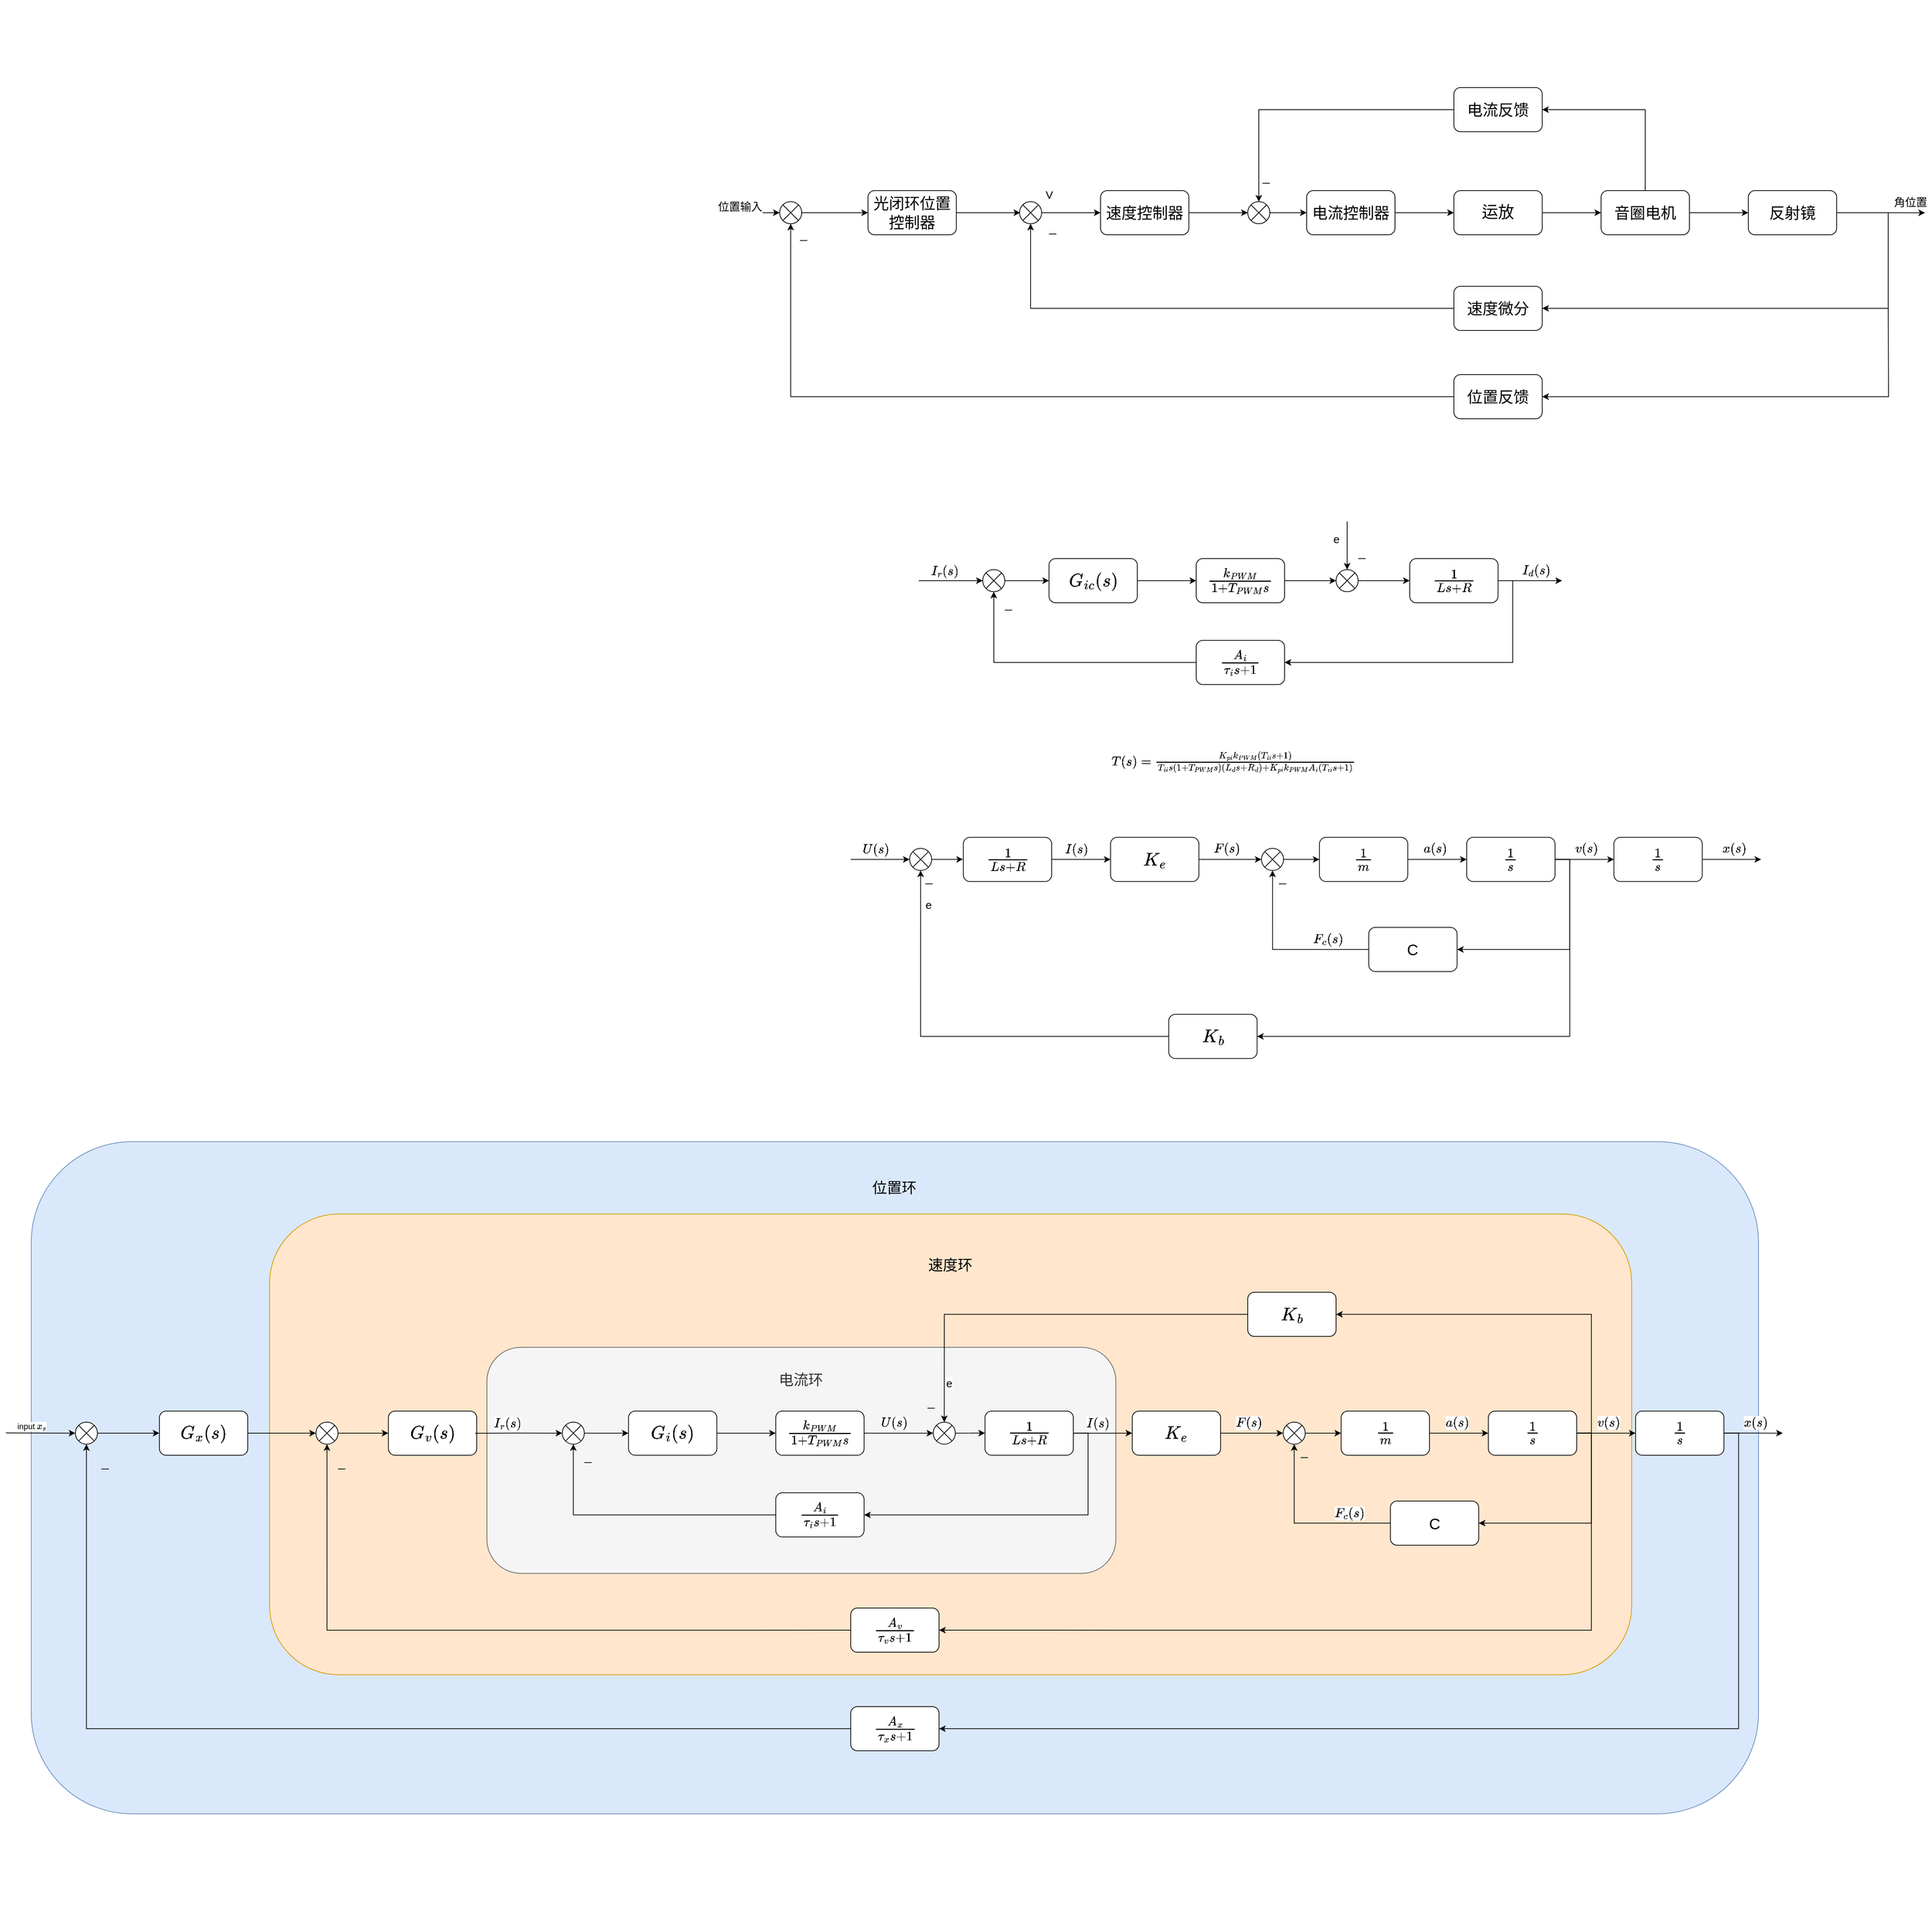 <mxfile version="24.6.4" type="github">
  <diagram name="第 1 页" id="b9ewnj4fbWfrQU1S3j9y">
    <mxGraphModel dx="5112" dy="3532" grid="1" gridSize="3.937" guides="1" tooltips="1" connect="1" arrows="1" fold="1" page="0" pageScale="1" pageWidth="827" pageHeight="1169" background="none" math="1" shadow="0">
      <root>
        <mxCell id="0" />
        <mxCell id="1" parent="0" />
        <mxCell id="1k46m61FyPbMGYAflVbG-110" value="&lt;div style=&quot;margin-top: 10px; padding-top: 0px; padding-bottom: 800px;&quot;&gt;&lt;span style=&quot;background-color: initial;&quot;&gt;&lt;font style=&quot;font-size: 20px;&quot;&gt;位置环&lt;/font&gt;&lt;/span&gt;&lt;/div&gt;" style="rounded=1;whiteSpace=wrap;html=1;strokeColor=#6c8ebf;shadow=0;fillColor=#dae8fc;align=center;movable=1;resizable=1;rotatable=1;deletable=1;editable=1;locked=0;connectable=1;" vertex="1" parent="1">
          <mxGeometry x="-1772.59" y="2362.2" width="2346.45" height="913.39" as="geometry" />
        </mxCell>
        <mxCell id="1k46m61FyPbMGYAflVbG-109" value="&lt;div style=&quot;margin-top: 10px; padding-top: 0px; padding-bottom: 500px;&quot;&gt;&lt;span style=&quot;background-color: initial;&quot;&gt;&lt;font style=&quot;font-size: 20px;&quot;&gt;速度环&lt;/font&gt;&lt;/span&gt;&lt;/div&gt;" style="rounded=1;whiteSpace=wrap;html=1;strokeColor=#d79b00;shadow=0;fillColor=#ffe6cc;align=center;movable=1;resizable=1;rotatable=1;deletable=1;editable=1;locked=0;connectable=1;" vertex="1" parent="1">
          <mxGeometry x="-1448.82" y="2460.62" width="1850.39" height="625.99" as="geometry" />
        </mxCell>
        <mxCell id="ZUdm1Bvy1tjM4NnM2Doc-1" value="" style="group;rotation=45;" parent="1" vertex="1" connectable="0">
          <mxGeometry x="-120" y="1085" width="30" height="30" as="geometry" />
        </mxCell>
        <mxCell id="ZUdm1Bvy1tjM4NnM2Doc-2" value="" style="ellipse;whiteSpace=wrap;html=1;aspect=fixed;rotation=45;" parent="ZUdm1Bvy1tjM4NnM2Doc-1" vertex="1">
          <mxGeometry width="30" height="30" as="geometry" />
        </mxCell>
        <mxCell id="ZUdm1Bvy1tjM4NnM2Doc-3" value="" style="endArrow=none;html=1;rounded=0;exitX=0;exitY=0.5;exitDx=0;exitDy=0;entryX=1;entryY=0.5;entryDx=0;entryDy=0;" parent="ZUdm1Bvy1tjM4NnM2Doc-1" source="ZUdm1Bvy1tjM4NnM2Doc-2" target="ZUdm1Bvy1tjM4NnM2Doc-2" edge="1">
          <mxGeometry width="50" height="50" relative="1" as="geometry">
            <mxPoint x="2" y="18" as="sourcePoint" />
            <mxPoint x="28" y="18" as="targetPoint" />
          </mxGeometry>
        </mxCell>
        <mxCell id="ZUdm1Bvy1tjM4NnM2Doc-4" value="" style="endArrow=none;html=1;rounded=0;exitX=0.5;exitY=1;exitDx=0;exitDy=0;entryX=0.5;entryY=0;entryDx=0;entryDy=0;" parent="ZUdm1Bvy1tjM4NnM2Doc-1" source="ZUdm1Bvy1tjM4NnM2Doc-2" target="ZUdm1Bvy1tjM4NnM2Doc-2" edge="1">
          <mxGeometry width="50" height="50" relative="1" as="geometry">
            <mxPoint x="4" y="10" as="sourcePoint" />
            <mxPoint x="26" y="31" as="targetPoint" />
          </mxGeometry>
        </mxCell>
        <mxCell id="eXuI8yQX72Aq26xQaV_n-11" value="" style="edgeStyle=orthogonalEdgeStyle;rounded=0;orthogonalLoop=1;jettySize=auto;html=1;" parent="1" source="eXuI8yQX72Aq26xQaV_n-9" target="eXuI8yQX72Aq26xQaV_n-10" edge="1">
          <mxGeometry relative="1" as="geometry" />
        </mxCell>
        <mxCell id="eXuI8yQX72Aq26xQaV_n-9" value="&lt;font style=&quot;font-size: 21px;&quot;&gt;电流控制器&lt;/font&gt;" style="rounded=1;whiteSpace=wrap;html=1;" parent="1" vertex="1">
          <mxGeometry x="-40" y="1070" width="120" height="60" as="geometry" />
        </mxCell>
        <mxCell id="eXuI8yQX72Aq26xQaV_n-13" value="" style="edgeStyle=orthogonalEdgeStyle;rounded=0;orthogonalLoop=1;jettySize=auto;html=1;" parent="1" source="eXuI8yQX72Aq26xQaV_n-10" target="eXuI8yQX72Aq26xQaV_n-12" edge="1">
          <mxGeometry relative="1" as="geometry" />
        </mxCell>
        <mxCell id="eXuI8yQX72Aq26xQaV_n-10" value="&lt;font style=&quot;font-size: 22px;&quot;&gt;运放&lt;/font&gt;" style="rounded=1;whiteSpace=wrap;html=1;glass=0;shadow=0;strokeColor=default;align=center;verticalAlign=middle;fontFamily=Helvetica;fontSize=12;fontColor=default;fillColor=default;" parent="1" vertex="1">
          <mxGeometry x="160" y="1070" width="120" height="60" as="geometry" />
        </mxCell>
        <mxCell id="eXuI8yQX72Aq26xQaV_n-15" value="" style="edgeStyle=orthogonalEdgeStyle;rounded=0;orthogonalLoop=1;jettySize=auto;html=1;" parent="1" source="eXuI8yQX72Aq26xQaV_n-12" target="eXuI8yQX72Aq26xQaV_n-14" edge="1">
          <mxGeometry relative="1" as="geometry" />
        </mxCell>
        <mxCell id="zr8HxbXdDlzhZJ88PGT1-7" style="edgeStyle=orthogonalEdgeStyle;rounded=0;orthogonalLoop=1;jettySize=auto;html=1;exitX=0.5;exitY=0;exitDx=0;exitDy=0;entryX=1;entryY=0.5;entryDx=0;entryDy=0;fontFamily=Helvetica;fontSize=12;fontColor=default;" parent="1" source="eXuI8yQX72Aq26xQaV_n-12" target="zr8HxbXdDlzhZJ88PGT1-3" edge="1">
          <mxGeometry relative="1" as="geometry" />
        </mxCell>
        <mxCell id="eXuI8yQX72Aq26xQaV_n-12" value="&lt;font style=&quot;font-size: 21px;&quot;&gt;音圈电机&lt;/font&gt;" style="rounded=1;whiteSpace=wrap;html=1;" parent="1" vertex="1">
          <mxGeometry x="360" y="1070" width="120" height="60" as="geometry" />
        </mxCell>
        <mxCell id="eXuI8yQX72Aq26xQaV_n-16" style="edgeStyle=orthogonalEdgeStyle;rounded=0;orthogonalLoop=1;jettySize=auto;html=1;exitX=1;exitY=0.5;exitDx=0;exitDy=0;" parent="1" source="eXuI8yQX72Aq26xQaV_n-14" edge="1">
          <mxGeometry relative="1" as="geometry">
            <mxPoint x="800" y="1100.161" as="targetPoint" />
            <Array as="points">
              <mxPoint x="740" y="1100" />
            </Array>
          </mxGeometry>
        </mxCell>
        <mxCell id="eXuI8yQX72Aq26xQaV_n-17" value="&lt;font style=&quot;font-size: 15px;&quot;&gt;角位置&lt;/font&gt;" style="edgeLabel;html=1;align=center;verticalAlign=middle;resizable=0;points=[];" parent="eXuI8yQX72Aq26xQaV_n-16" vertex="1" connectable="0">
          <mxGeometry x="0.618" relative="1" as="geometry">
            <mxPoint x="3" y="-15" as="offset" />
          </mxGeometry>
        </mxCell>
        <mxCell id="eXuI8yQX72Aq26xQaV_n-14" value="&lt;font style=&quot;font-size: 21px;&quot;&gt;反射镜&lt;/font&gt;" style="rounded=1;whiteSpace=wrap;html=1;" parent="1" vertex="1">
          <mxGeometry x="560" y="1070" width="120" height="60" as="geometry" />
        </mxCell>
        <mxCell id="zr8HxbXdDlzhZJ88PGT1-8" style="edgeStyle=orthogonalEdgeStyle;rounded=0;orthogonalLoop=1;jettySize=auto;html=1;exitX=0;exitY=0.5;exitDx=0;exitDy=0;fontFamily=Helvetica;fontSize=12;fontColor=default;entryX=0;entryY=0;entryDx=0;entryDy=0;" parent="1" source="zr8HxbXdDlzhZJ88PGT1-3" target="ZUdm1Bvy1tjM4NnM2Doc-2" edge="1">
          <mxGeometry relative="1" as="geometry">
            <mxPoint x="-20" y="1060" as="targetPoint" />
          </mxGeometry>
        </mxCell>
        <mxCell id="zr8HxbXdDlzhZJ88PGT1-3" value="&lt;font style=&quot;font-size: 21px;&quot;&gt;电流反馈&lt;/font&gt;" style="rounded=1;whiteSpace=wrap;html=1;strokeColor=default;align=center;verticalAlign=middle;fontFamily=Helvetica;fontSize=12;fontColor=default;fillColor=default;shadow=0;glass=0;" parent="1" vertex="1">
          <mxGeometry x="160" y="930" width="120" height="60" as="geometry" />
        </mxCell>
        <mxCell id="zr8HxbXdDlzhZJ88PGT1-9" style="edgeStyle=orthogonalEdgeStyle;rounded=0;orthogonalLoop=1;jettySize=auto;html=1;exitX=1;exitY=0;exitDx=0;exitDy=0;entryX=0;entryY=0.5;entryDx=0;entryDy=0;fontFamily=Helvetica;fontSize=12;fontColor=default;" parent="1" source="ZUdm1Bvy1tjM4NnM2Doc-2" target="eXuI8yQX72Aq26xQaV_n-9" edge="1">
          <mxGeometry relative="1" as="geometry" />
        </mxCell>
        <mxCell id="zr8HxbXdDlzhZJ88PGT1-18" style="edgeStyle=orthogonalEdgeStyle;rounded=0;orthogonalLoop=1;jettySize=auto;html=1;exitX=1;exitY=0.5;exitDx=0;exitDy=0;entryX=0;entryY=1;entryDx=0;entryDy=0;fontFamily=Helvetica;fontSize=12;fontColor=default;" parent="1" source="zr8HxbXdDlzhZJ88PGT1-17" target="ZUdm1Bvy1tjM4NnM2Doc-2" edge="1">
          <mxGeometry relative="1" as="geometry" />
        </mxCell>
        <mxCell id="zr8HxbXdDlzhZJ88PGT1-17" value="&lt;font style=&quot;font-size: 21px;&quot;&gt;速度控制器&lt;/font&gt;" style="rounded=1;whiteSpace=wrap;html=1;strokeColor=default;align=center;verticalAlign=middle;fontFamily=Helvetica;fontSize=12;fontColor=default;fillColor=default;" parent="1" vertex="1">
          <mxGeometry x="-320.0" y="1070" width="120" height="60" as="geometry" />
        </mxCell>
        <mxCell id="zr8HxbXdDlzhZJ88PGT1-21" style="edgeStyle=orthogonalEdgeStyle;rounded=0;orthogonalLoop=1;jettySize=auto;html=1;fontFamily=Helvetica;fontSize=12;fontColor=default;endArrow=none;endFill=0;startArrow=classic;startFill=1;" parent="1" source="zr8HxbXdDlzhZJ88PGT1-19" edge="1">
          <mxGeometry relative="1" as="geometry">
            <mxPoint x="750" y="1100" as="targetPoint" />
            <Array as="points">
              <mxPoint x="750" y="1230" />
            </Array>
          </mxGeometry>
        </mxCell>
        <mxCell id="zr8HxbXdDlzhZJ88PGT1-24" style="rounded=0;orthogonalLoop=1;jettySize=auto;html=1;exitX=0;exitY=0.5;exitDx=0;exitDy=0;fontFamily=Helvetica;fontSize=12;fontColor=default;entryX=1;entryY=1;entryDx=0;entryDy=0;" parent="1" source="zr8HxbXdDlzhZJ88PGT1-19" target="zr8HxbXdDlzhZJ88PGT1-35" edge="1">
          <mxGeometry relative="1" as="geometry">
            <mxPoint x="-400" y="1120" as="targetPoint" />
            <Array as="points">
              <mxPoint x="-415" y="1230" />
            </Array>
          </mxGeometry>
        </mxCell>
        <mxCell id="zr8HxbXdDlzhZJ88PGT1-38" value="&lt;span style=&quot;color: rgba(0, 0, 0, 0); font-family: monospace; font-size: 0px; text-align: start;&quot;&gt;%3CmxGraphModel%3E%3Croot%3E%3CmxCell%20id%3D%220%22%2F%3E%3CmxCell%20id%3D%221%22%20parent%3D%220%22%2F%3E%3CmxCell%20id%3D%222%22%20value%3D%22%26lt%3Bfont%20style%3D%26quot%3Bfont-size%3A%2030px%3B%26quot%3B%26gt%3B-%26lt%3B%2Ffont%26gt%3B%22%20style%3D%22edgeLabel%3Bhtml%3D1%3Balign%3Dcenter%3BverticalAlign%3Dmiddle%3Bresizable%3D0%3Bpoints%3D%5B%5D%3Brounded%3D1%3BstrokeColor%3Ddefault%3BfontFamily%3DHelvetica%3BfontSize%3D12%3BfontColor%3Ddefault%3BfillColor%3Ddefault%3B%22%20vertex%3D%221%22%20connectable%3D%220%22%20parent%3D%221%22%3E%3CmxGeometry%20x%3D%22-90%22%20y%3D%221059.667%22%20as%3D%22geometry%22%2F%3E%3C%2FmxCell%3E%3C%2Froot%3E%3C%2FmxGraphModel%3E&lt;/span&gt;" style="edgeLabel;html=1;align=center;verticalAlign=middle;resizable=0;points=[];rounded=1;strokeColor=default;fontFamily=Helvetica;fontSize=12;fontColor=default;fillColor=default;" parent="zr8HxbXdDlzhZJ88PGT1-24" vertex="1" connectable="0">
          <mxGeometry x="0.891" y="-1" relative="1" as="geometry">
            <mxPoint as="offset" />
          </mxGeometry>
        </mxCell>
        <mxCell id="zr8HxbXdDlzhZJ88PGT1-19" value="&lt;font style=&quot;font-size: 21px;&quot;&gt;速度微分&lt;/font&gt;" style="rounded=1;whiteSpace=wrap;html=1;strokeColor=default;align=center;verticalAlign=middle;fontFamily=Helvetica;fontSize=12;fontColor=default;fillColor=default;" parent="1" vertex="1">
          <mxGeometry x="160.0" y="1200" width="120" height="60" as="geometry" />
        </mxCell>
        <mxCell id="zr8HxbXdDlzhZJ88PGT1-34" value="" style="group;rotation=45;" parent="1" vertex="1" connectable="0">
          <mxGeometry x="-430" y="1085" width="30" height="30" as="geometry" />
        </mxCell>
        <mxCell id="zr8HxbXdDlzhZJ88PGT1-35" value="" style="ellipse;whiteSpace=wrap;html=1;aspect=fixed;rotation=45;" parent="zr8HxbXdDlzhZJ88PGT1-34" vertex="1">
          <mxGeometry width="30" height="30" as="geometry" />
        </mxCell>
        <mxCell id="zr8HxbXdDlzhZJ88PGT1-36" value="" style="endArrow=none;html=1;rounded=0;exitX=0;exitY=0.5;exitDx=0;exitDy=0;entryX=1;entryY=0.5;entryDx=0;entryDy=0;" parent="zr8HxbXdDlzhZJ88PGT1-34" source="zr8HxbXdDlzhZJ88PGT1-35" target="zr8HxbXdDlzhZJ88PGT1-35" edge="1">
          <mxGeometry width="50" height="50" relative="1" as="geometry">
            <mxPoint x="2" y="18" as="sourcePoint" />
            <mxPoint x="28" y="18" as="targetPoint" />
          </mxGeometry>
        </mxCell>
        <mxCell id="zr8HxbXdDlzhZJ88PGT1-37" value="" style="endArrow=none;html=1;rounded=0;exitX=0.5;exitY=1;exitDx=0;exitDy=0;entryX=0.5;entryY=0;entryDx=0;entryDy=0;" parent="zr8HxbXdDlzhZJ88PGT1-34" source="zr8HxbXdDlzhZJ88PGT1-35" target="zr8HxbXdDlzhZJ88PGT1-35" edge="1">
          <mxGeometry width="50" height="50" relative="1" as="geometry">
            <mxPoint x="4" y="10" as="sourcePoint" />
            <mxPoint x="26" y="31" as="targetPoint" />
          </mxGeometry>
        </mxCell>
        <mxCell id="zr8HxbXdDlzhZJ88PGT1-42" style="edgeStyle=orthogonalEdgeStyle;rounded=0;orthogonalLoop=1;jettySize=auto;html=1;exitX=1;exitY=0;exitDx=0;exitDy=0;entryX=0;entryY=0.5;entryDx=0;entryDy=0;fontFamily=Helvetica;fontSize=12;fontColor=default;" parent="1" source="zr8HxbXdDlzhZJ88PGT1-35" target="zr8HxbXdDlzhZJ88PGT1-17" edge="1">
          <mxGeometry relative="1" as="geometry" />
        </mxCell>
        <mxCell id="zr8HxbXdDlzhZJ88PGT1-46" style="edgeStyle=orthogonalEdgeStyle;rounded=0;orthogonalLoop=1;jettySize=auto;html=1;exitX=1;exitY=0.5;exitDx=0;exitDy=0;fontFamily=Helvetica;fontSize=12;fontColor=default;endArrow=none;endFill=0;startArrow=classic;startFill=1;" parent="1" source="zr8HxbXdDlzhZJ88PGT1-45" edge="1">
          <mxGeometry relative="1" as="geometry">
            <mxPoint x="750" y="1230.0" as="targetPoint" />
          </mxGeometry>
        </mxCell>
        <mxCell id="zr8HxbXdDlzhZJ88PGT1-47" style="edgeStyle=orthogonalEdgeStyle;rounded=0;orthogonalLoop=1;jettySize=auto;html=1;fontFamily=Helvetica;fontSize=12;fontColor=default;entryX=1;entryY=1;entryDx=0;entryDy=0;" parent="1" source="zr8HxbXdDlzhZJ88PGT1-45" target="zr8HxbXdDlzhZJ88PGT1-58" edge="1">
          <mxGeometry relative="1" as="geometry">
            <mxPoint x="-745" y="1205" as="targetPoint" />
          </mxGeometry>
        </mxCell>
        <mxCell id="zr8HxbXdDlzhZJ88PGT1-45" value="&lt;font style=&quot;font-size: 21px;&quot;&gt;位置反馈&lt;/font&gt;" style="rounded=1;whiteSpace=wrap;html=1;strokeColor=default;align=center;verticalAlign=middle;fontFamily=Helvetica;fontSize=12;fontColor=default;fillColor=default;" parent="1" vertex="1">
          <mxGeometry x="160.0" y="1320" width="120" height="60" as="geometry" />
        </mxCell>
        <mxCell id="1k46m61FyPbMGYAflVbG-1" style="edgeStyle=orthogonalEdgeStyle;rounded=0;orthogonalLoop=1;jettySize=auto;html=1;" edge="1" parent="1" source="zr8HxbXdDlzhZJ88PGT1-50">
          <mxGeometry relative="1" as="geometry">
            <mxPoint x="-429.133" y="1100" as="targetPoint" />
          </mxGeometry>
        </mxCell>
        <mxCell id="zr8HxbXdDlzhZJ88PGT1-50" value="&lt;font style=&quot;font-size: 21px;&quot;&gt;光闭环位置控制器&lt;/font&gt;" style="rounded=1;whiteSpace=wrap;html=1;strokeColor=default;align=center;verticalAlign=middle;fontFamily=Helvetica;fontSize=12;fontColor=default;fillColor=default;" parent="1" vertex="1">
          <mxGeometry x="-635.9" y="1070" width="120" height="60" as="geometry" />
        </mxCell>
        <mxCell id="zr8HxbXdDlzhZJ88PGT1-57" value="" style="group;rotation=45;" parent="1" vertex="1" connectable="0">
          <mxGeometry x="-755.9" y="1085" width="785.9" height="30" as="geometry" />
        </mxCell>
        <mxCell id="zr8HxbXdDlzhZJ88PGT1-61" style="edgeStyle=orthogonalEdgeStyle;rounded=0;orthogonalLoop=1;jettySize=auto;html=1;fontFamily=Helvetica;fontSize=12;fontColor=default;" parent="zr8HxbXdDlzhZJ88PGT1-57" source="zr8HxbXdDlzhZJ88PGT1-58" edge="1">
          <mxGeometry relative="1" as="geometry">
            <mxPoint x="120" y="15" as="targetPoint" />
          </mxGeometry>
        </mxCell>
        <mxCell id="zr8HxbXdDlzhZJ88PGT1-58" value="" style="ellipse;whiteSpace=wrap;html=1;aspect=fixed;rotation=45;" parent="zr8HxbXdDlzhZJ88PGT1-57" vertex="1">
          <mxGeometry width="30" height="30" as="geometry" />
        </mxCell>
        <mxCell id="zr8HxbXdDlzhZJ88PGT1-59" value="" style="endArrow=none;html=1;rounded=0;exitX=0;exitY=0.5;exitDx=0;exitDy=0;entryX=1;entryY=0.5;entryDx=0;entryDy=0;" parent="zr8HxbXdDlzhZJ88PGT1-57" source="zr8HxbXdDlzhZJ88PGT1-58" target="zr8HxbXdDlzhZJ88PGT1-58" edge="1">
          <mxGeometry width="50" height="50" relative="1" as="geometry">
            <mxPoint x="2" y="18" as="sourcePoint" />
            <mxPoint x="28" y="18" as="targetPoint" />
          </mxGeometry>
        </mxCell>
        <mxCell id="zr8HxbXdDlzhZJ88PGT1-60" value="" style="endArrow=none;html=1;rounded=0;exitX=0.5;exitY=1;exitDx=0;exitDy=0;entryX=0.5;entryY=0;entryDx=0;entryDy=0;" parent="zr8HxbXdDlzhZJ88PGT1-57" source="zr8HxbXdDlzhZJ88PGT1-58" target="zr8HxbXdDlzhZJ88PGT1-58" edge="1">
          <mxGeometry width="50" height="50" relative="1" as="geometry">
            <mxPoint x="4" y="10" as="sourcePoint" />
            <mxPoint x="26" y="31" as="targetPoint" />
          </mxGeometry>
        </mxCell>
        <mxCell id="zr8HxbXdDlzhZJ88PGT1-73" value="" style="endArrow=none;html=1;rounded=0;fontFamily=Helvetica;fontSize=12;fontColor=default;" parent="1" edge="1">
          <mxGeometry width="50" height="50" relative="1" as="geometry">
            <mxPoint x="-728.34" y="1137.79" as="sourcePoint" />
            <mxPoint x="-718.34" y="1137.79" as="targetPoint" />
          </mxGeometry>
        </mxCell>
        <mxCell id="zr8HxbXdDlzhZJ88PGT1-74" value="" style="endArrow=none;html=1;rounded=0;fontFamily=Helvetica;fontSize=12;fontColor=default;" parent="1" edge="1">
          <mxGeometry width="50" height="50" relative="1" as="geometry">
            <mxPoint x="-390" y="1129" as="sourcePoint" />
            <mxPoint x="-380" y="1129" as="targetPoint" />
          </mxGeometry>
        </mxCell>
        <mxCell id="zr8HxbXdDlzhZJ88PGT1-75" value="" style="endArrow=none;html=1;rounded=0;fontFamily=Helvetica;fontSize=12;fontColor=default;" parent="1" edge="1">
          <mxGeometry width="50" height="50" relative="1" as="geometry">
            <mxPoint x="-100" y="1060" as="sourcePoint" />
            <mxPoint x="-90" y="1060" as="targetPoint" />
          </mxGeometry>
        </mxCell>
        <mxCell id="ygCteEgVfBkpERLW6yav-7" value="" style="edgeStyle=orthogonalEdgeStyle;rounded=0;orthogonalLoop=1;jettySize=auto;html=1;" parent="1" source="ygCteEgVfBkpERLW6yav-1" target="ygCteEgVfBkpERLW6yav-6" edge="1">
          <mxGeometry relative="1" as="geometry" />
        </mxCell>
        <mxCell id="ygCteEgVfBkpERLW6yav-1" value="&lt;span style=&quot;font-size: 21px;&quot;&gt;\(G_{ic}(s)\)&lt;/span&gt;" style="rounded=1;whiteSpace=wrap;html=1;strokeColor=default;align=center;verticalAlign=middle;fontFamily=Helvetica;fontSize=12;fontColor=default;fillColor=default;" parent="1" vertex="1">
          <mxGeometry x="-390.0" y="1570" width="120" height="60" as="geometry" />
        </mxCell>
        <mxCell id="ygCteEgVfBkpERLW6yav-13" style="edgeStyle=orthogonalEdgeStyle;rounded=0;orthogonalLoop=1;jettySize=auto;html=1;exitX=1;exitY=0.5;exitDx=0;exitDy=0;entryX=0;entryY=1;entryDx=0;entryDy=0;" parent="1" source="ygCteEgVfBkpERLW6yav-6" target="ygCteEgVfBkpERLW6yav-10" edge="1">
          <mxGeometry relative="1" as="geometry" />
        </mxCell>
        <mxCell id="ygCteEgVfBkpERLW6yav-6" value="&lt;span style=&quot;font-size: 21px;&quot;&gt;\(&amp;nbsp;\frac{k_{PWM}}{1+T_{PWM}s}\)&lt;/span&gt;" style="rounded=1;whiteSpace=wrap;html=1;strokeColor=default;align=center;verticalAlign=middle;fontFamily=Helvetica;fontSize=12;fontColor=default;fillColor=default;" parent="1" vertex="1">
          <mxGeometry x="-190.0" y="1570" width="120" height="60" as="geometry" />
        </mxCell>
        <mxCell id="ygCteEgVfBkpERLW6yav-9" value="" style="group;rotation=45;" parent="1" vertex="1" connectable="0">
          <mxGeometry y="1585" width="30" height="30" as="geometry" />
        </mxCell>
        <mxCell id="ygCteEgVfBkpERLW6yav-35" style="edgeStyle=orthogonalEdgeStyle;rounded=0;orthogonalLoop=1;jettySize=auto;html=1;exitX=0;exitY=0;exitDx=0;exitDy=0;startArrow=classic;startFill=1;endArrow=none;endFill=0;" parent="ygCteEgVfBkpERLW6yav-9" source="ygCteEgVfBkpERLW6yav-10" edge="1">
          <mxGeometry relative="1" as="geometry">
            <mxPoint x="15" y="-65.318" as="targetPoint" />
          </mxGeometry>
        </mxCell>
        <mxCell id="ygCteEgVfBkpERLW6yav-40" value="&lt;font style=&quot;font-size: 15px;&quot;&gt;e&lt;/font&gt;" style="edgeLabel;html=1;align=center;verticalAlign=middle;resizable=0;points=[];" parent="ygCteEgVfBkpERLW6yav-35" vertex="1" connectable="0">
          <mxGeometry x="-0.209" y="-1" relative="1" as="geometry">
            <mxPoint x="-16" y="-16" as="offset" />
          </mxGeometry>
        </mxCell>
        <mxCell id="ygCteEgVfBkpERLW6yav-10" value="" style="ellipse;whiteSpace=wrap;html=1;aspect=fixed;rotation=45;" parent="ygCteEgVfBkpERLW6yav-9" vertex="1">
          <mxGeometry width="30" height="30" as="geometry" />
        </mxCell>
        <mxCell id="ygCteEgVfBkpERLW6yav-11" value="" style="endArrow=none;html=1;rounded=0;exitX=0;exitY=0.5;exitDx=0;exitDy=0;entryX=1;entryY=0.5;entryDx=0;entryDy=0;" parent="ygCteEgVfBkpERLW6yav-9" source="ygCteEgVfBkpERLW6yav-10" target="ygCteEgVfBkpERLW6yav-10" edge="1">
          <mxGeometry width="50" height="50" relative="1" as="geometry">
            <mxPoint x="2" y="18" as="sourcePoint" />
            <mxPoint x="28" y="18" as="targetPoint" />
          </mxGeometry>
        </mxCell>
        <mxCell id="ygCteEgVfBkpERLW6yav-12" value="" style="endArrow=none;html=1;rounded=0;exitX=0.5;exitY=1;exitDx=0;exitDy=0;entryX=0.5;entryY=0;entryDx=0;entryDy=0;" parent="ygCteEgVfBkpERLW6yav-9" source="ygCteEgVfBkpERLW6yav-10" target="ygCteEgVfBkpERLW6yav-10" edge="1">
          <mxGeometry width="50" height="50" relative="1" as="geometry">
            <mxPoint x="4" y="10" as="sourcePoint" />
            <mxPoint x="26" y="31" as="targetPoint" />
          </mxGeometry>
        </mxCell>
        <mxCell id="ygCteEgVfBkpERLW6yav-17" style="edgeStyle=orthogonalEdgeStyle;rounded=0;orthogonalLoop=1;jettySize=auto;html=1;exitX=1;exitY=0.5;exitDx=0;exitDy=0;entryX=1;entryY=0.5;entryDx=0;entryDy=0;" parent="1" source="ygCteEgVfBkpERLW6yav-14" target="ygCteEgVfBkpERLW6yav-16" edge="1">
          <mxGeometry relative="1" as="geometry" />
        </mxCell>
        <mxCell id="ygCteEgVfBkpERLW6yav-34" style="edgeStyle=orthogonalEdgeStyle;rounded=0;orthogonalLoop=1;jettySize=auto;html=1;" parent="1" source="ygCteEgVfBkpERLW6yav-14" edge="1">
          <mxGeometry relative="1" as="geometry">
            <mxPoint x="307" y="1600" as="targetPoint" />
          </mxGeometry>
        </mxCell>
        <mxCell id="ygCteEgVfBkpERLW6yav-42" value="&lt;font style=&quot;font-size: 15px;&quot;&gt;\(I_{d}(s)\)&lt;/font&gt;" style="edgeLabel;html=1;align=center;verticalAlign=middle;resizable=0;points=[];" parent="ygCteEgVfBkpERLW6yav-34" vertex="1" connectable="0">
          <mxGeometry x="0.31" y="2" relative="1" as="geometry">
            <mxPoint x="-5" y="-13" as="offset" />
          </mxGeometry>
        </mxCell>
        <mxCell id="ygCteEgVfBkpERLW6yav-14" value="&lt;span style=&quot;font-size: 21px;&quot;&gt;\(\frac{1}{Ls+R}\)&lt;/span&gt;" style="rounded=1;whiteSpace=wrap;html=1;strokeColor=default;align=center;verticalAlign=middle;fontFamily=Helvetica;fontSize=12;fontColor=default;fillColor=default;" parent="1" vertex="1">
          <mxGeometry x="100.0" y="1570" width="120" height="60" as="geometry" />
        </mxCell>
        <mxCell id="ygCteEgVfBkpERLW6yav-15" style="edgeStyle=orthogonalEdgeStyle;rounded=0;orthogonalLoop=1;jettySize=auto;html=1;exitX=1;exitY=0;exitDx=0;exitDy=0;entryX=0;entryY=0.5;entryDx=0;entryDy=0;" parent="1" source="ygCteEgVfBkpERLW6yav-10" target="ygCteEgVfBkpERLW6yav-14" edge="1">
          <mxGeometry relative="1" as="geometry" />
        </mxCell>
        <mxCell id="ygCteEgVfBkpERLW6yav-23" style="edgeStyle=orthogonalEdgeStyle;rounded=0;orthogonalLoop=1;jettySize=auto;html=1;exitX=0;exitY=0.5;exitDx=0;exitDy=0;entryX=1;entryY=1;entryDx=0;entryDy=0;" parent="1" source="ygCteEgVfBkpERLW6yav-16" target="ygCteEgVfBkpERLW6yav-19" edge="1">
          <mxGeometry relative="1" as="geometry" />
        </mxCell>
        <mxCell id="ygCteEgVfBkpERLW6yav-16" value="&lt;span style=&quot;font-size: 21px;&quot;&gt;\(\frac{A_{i}}{\tau_{i}s+1}\)&lt;/span&gt;" style="rounded=1;whiteSpace=wrap;html=1;strokeColor=default;align=center;verticalAlign=middle;fontFamily=Helvetica;fontSize=12;fontColor=default;fillColor=default;" parent="1" vertex="1">
          <mxGeometry x="-190.0" y="1681.1" width="120" height="60" as="geometry" />
        </mxCell>
        <mxCell id="ygCteEgVfBkpERLW6yav-18" value="" style="group;rotation=45;" parent="1" vertex="1" connectable="0">
          <mxGeometry x="-480" y="1585" width="30" height="30" as="geometry" />
        </mxCell>
        <mxCell id="ygCteEgVfBkpERLW6yav-32" style="edgeStyle=orthogonalEdgeStyle;rounded=0;orthogonalLoop=1;jettySize=auto;html=1;exitX=0;exitY=1;exitDx=0;exitDy=0;startArrow=classic;startFill=1;endArrow=none;endFill=0;" parent="ygCteEgVfBkpERLW6yav-18" source="ygCteEgVfBkpERLW6yav-19" edge="1">
          <mxGeometry relative="1" as="geometry">
            <mxPoint x="-86.928" y="15" as="targetPoint" />
          </mxGeometry>
        </mxCell>
        <mxCell id="ygCteEgVfBkpERLW6yav-33" value="&lt;font style=&quot;font-size: 15px;&quot;&gt;\(I_{r}(s)\)&lt;/font&gt;" style="edgeLabel;html=1;align=center;verticalAlign=middle;resizable=0;points=[];" parent="ygCteEgVfBkpERLW6yav-32" vertex="1" connectable="0">
          <mxGeometry x="0.434" y="-1" relative="1" as="geometry">
            <mxPoint x="10" y="-13" as="offset" />
          </mxGeometry>
        </mxCell>
        <mxCell id="ygCteEgVfBkpERLW6yav-19" value="" style="ellipse;whiteSpace=wrap;html=1;aspect=fixed;rotation=45;" parent="ygCteEgVfBkpERLW6yav-18" vertex="1">
          <mxGeometry width="30" height="30" as="geometry" />
        </mxCell>
        <mxCell id="ygCteEgVfBkpERLW6yav-20" value="" style="endArrow=none;html=1;rounded=0;exitX=0;exitY=0.5;exitDx=0;exitDy=0;entryX=1;entryY=0.5;entryDx=0;entryDy=0;" parent="ygCteEgVfBkpERLW6yav-18" source="ygCteEgVfBkpERLW6yav-19" target="ygCteEgVfBkpERLW6yav-19" edge="1">
          <mxGeometry width="50" height="50" relative="1" as="geometry">
            <mxPoint x="2" y="18" as="sourcePoint" />
            <mxPoint x="28" y="18" as="targetPoint" />
          </mxGeometry>
        </mxCell>
        <mxCell id="ygCteEgVfBkpERLW6yav-21" value="" style="endArrow=none;html=1;rounded=0;exitX=0.5;exitY=1;exitDx=0;exitDy=0;entryX=0.5;entryY=0;entryDx=0;entryDy=0;" parent="ygCteEgVfBkpERLW6yav-18" source="ygCteEgVfBkpERLW6yav-19" target="ygCteEgVfBkpERLW6yav-19" edge="1">
          <mxGeometry width="50" height="50" relative="1" as="geometry">
            <mxPoint x="4" y="10" as="sourcePoint" />
            <mxPoint x="26" y="31" as="targetPoint" />
          </mxGeometry>
        </mxCell>
        <mxCell id="ygCteEgVfBkpERLW6yav-22" style="edgeStyle=orthogonalEdgeStyle;rounded=0;orthogonalLoop=1;jettySize=auto;html=1;exitX=1;exitY=0;exitDx=0;exitDy=0;entryX=0;entryY=0.5;entryDx=0;entryDy=0;" parent="1" source="ygCteEgVfBkpERLW6yav-19" target="ygCteEgVfBkpERLW6yav-1" edge="1">
          <mxGeometry relative="1" as="geometry" />
        </mxCell>
        <mxCell id="ygCteEgVfBkpERLW6yav-24" value="" style="endArrow=none;html=1;rounded=0;fontFamily=Helvetica;fontSize=12;fontColor=default;" parent="1" edge="1">
          <mxGeometry width="50" height="50" relative="1" as="geometry">
            <mxPoint x="-450" y="1640" as="sourcePoint" />
            <mxPoint x="-440" y="1640" as="targetPoint" />
          </mxGeometry>
        </mxCell>
        <mxCell id="ygCteEgVfBkpERLW6yav-41" value="" style="endArrow=none;html=1;rounded=0;fontFamily=Helvetica;fontSize=12;fontColor=default;" parent="1" edge="1">
          <mxGeometry width="50" height="50" relative="1" as="geometry">
            <mxPoint x="30" y="1570" as="sourcePoint" />
            <mxPoint x="40" y="1570" as="targetPoint" />
          </mxGeometry>
        </mxCell>
        <mxCell id="ygCteEgVfBkpERLW6yav-43" value="&lt;font style=&quot;font-size: 15px;&quot;&gt;\(T(s) = \frac{K_{pi} k_{PWM} (T_{ii}s + 1)}{T_{ii}s (1 + T_{PWM}s) (L_d s + R_d) + K_{pi} k_{PWM} A_i (T_{ii}s + 1)}\)&lt;/font&gt;" style="text;html=1;align=center;verticalAlign=middle;resizable=0;points=[];autosize=1;strokeColor=none;fillColor=none;" parent="1" vertex="1">
          <mxGeometry x="-539.365" y="1830.701" width="799.211" height="31.496" as="geometry" />
        </mxCell>
        <mxCell id="ygCteEgVfBkpERLW6yav-44" value="&lt;font style=&quot;font-size: 15px;&quot;&gt;V&lt;/font&gt;" style="text;html=1;align=center;verticalAlign=middle;resizable=0;points=[];autosize=1;strokeColor=none;fillColor=none;" parent="1" vertex="1">
          <mxGeometry x="-405.515" y="1059.053" width="31.496" height="31.496" as="geometry" />
        </mxCell>
        <mxCell id="ygCteEgVfBkpERLW6yav-47" value="" style="edgeStyle=orthogonalEdgeStyle;rounded=0;orthogonalLoop=1;jettySize=auto;html=1;" parent="1" source="ygCteEgVfBkpERLW6yav-45" target="ygCteEgVfBkpERLW6yav-46" edge="1">
          <mxGeometry relative="1" as="geometry" />
        </mxCell>
        <mxCell id="ygCteEgVfBkpERLW6yav-50" value="&lt;font style=&quot;font-size: 15px;&quot;&gt;\(I(s)\)&lt;/font&gt;" style="edgeLabel;html=1;align=center;verticalAlign=middle;resizable=0;points=[];" parent="ygCteEgVfBkpERLW6yav-47" vertex="1" connectable="0">
          <mxGeometry x="-0.222" relative="1" as="geometry">
            <mxPoint x="2" y="-14" as="offset" />
          </mxGeometry>
        </mxCell>
        <mxCell id="ygCteEgVfBkpERLW6yav-45" value="&lt;span style=&quot;font-size: 21px;&quot;&gt;\(\frac{1}{Ls+R}\)&lt;/span&gt;" style="rounded=1;whiteSpace=wrap;html=1;strokeColor=default;align=center;verticalAlign=middle;fontFamily=Helvetica;fontSize=12;fontColor=default;fillColor=default;" parent="1" vertex="1">
          <mxGeometry x="-506.37" y="1948.81" width="120" height="60" as="geometry" />
        </mxCell>
        <mxCell id="ygCteEgVfBkpERLW6yav-56" style="edgeStyle=orthogonalEdgeStyle;rounded=0;orthogonalLoop=1;jettySize=auto;html=1;exitX=1;exitY=0.5;exitDx=0;exitDy=0;entryX=0;entryY=1;entryDx=0;entryDy=0;" parent="1" source="ygCteEgVfBkpERLW6yav-46" target="ygCteEgVfBkpERLW6yav-53" edge="1">
          <mxGeometry relative="1" as="geometry" />
        </mxCell>
        <mxCell id="ygCteEgVfBkpERLW6yav-57" value="&lt;font style=&quot;font-size: 15px;&quot;&gt;\(F(s)\)&lt;/font&gt;" style="edgeLabel;html=1;align=center;verticalAlign=middle;resizable=0;points=[];" parent="ygCteEgVfBkpERLW6yav-56" vertex="1" connectable="0">
          <mxGeometry x="-0.113" y="3" relative="1" as="geometry">
            <mxPoint y="-12" as="offset" />
          </mxGeometry>
        </mxCell>
        <mxCell id="ygCteEgVfBkpERLW6yav-46" value="&lt;span style=&quot;font-size: 21px;&quot;&gt;\(K_{e}\)&lt;/span&gt;" style="rounded=1;whiteSpace=wrap;html=1;strokeColor=default;align=center;verticalAlign=middle;fontFamily=Helvetica;fontSize=12;fontColor=default;fillColor=default;" parent="1" vertex="1">
          <mxGeometry x="-306.37" y="1948.81" width="120" height="60" as="geometry" />
        </mxCell>
        <mxCell id="ygCteEgVfBkpERLW6yav-52" value="" style="group;rotation=45;" parent="1" vertex="1" connectable="0">
          <mxGeometry x="-101.34" y="1963.81" width="30" height="30" as="geometry" />
        </mxCell>
        <mxCell id="ygCteEgVfBkpERLW6yav-53" value="" style="ellipse;whiteSpace=wrap;html=1;aspect=fixed;rotation=45;" parent="ygCteEgVfBkpERLW6yav-52" vertex="1">
          <mxGeometry width="30" height="30" as="geometry" />
        </mxCell>
        <mxCell id="ygCteEgVfBkpERLW6yav-54" value="" style="endArrow=none;html=1;rounded=0;exitX=0;exitY=0.5;exitDx=0;exitDy=0;entryX=1;entryY=0.5;entryDx=0;entryDy=0;" parent="ygCteEgVfBkpERLW6yav-52" source="ygCteEgVfBkpERLW6yav-53" target="ygCteEgVfBkpERLW6yav-53" edge="1">
          <mxGeometry width="50" height="50" relative="1" as="geometry">
            <mxPoint x="2" y="18" as="sourcePoint" />
            <mxPoint x="28" y="18" as="targetPoint" />
          </mxGeometry>
        </mxCell>
        <mxCell id="ygCteEgVfBkpERLW6yav-55" value="" style="endArrow=none;html=1;rounded=0;exitX=0.5;exitY=1;exitDx=0;exitDy=0;entryX=0.5;entryY=0;entryDx=0;entryDy=0;" parent="ygCteEgVfBkpERLW6yav-52" source="ygCteEgVfBkpERLW6yav-53" target="ygCteEgVfBkpERLW6yav-53" edge="1">
          <mxGeometry width="50" height="50" relative="1" as="geometry">
            <mxPoint x="4" y="10" as="sourcePoint" />
            <mxPoint x="26" y="31" as="targetPoint" />
          </mxGeometry>
        </mxCell>
        <mxCell id="ygCteEgVfBkpERLW6yav-61" value="" style="edgeStyle=orthogonalEdgeStyle;rounded=0;orthogonalLoop=1;jettySize=auto;html=1;" parent="1" source="ygCteEgVfBkpERLW6yav-58" target="ygCteEgVfBkpERLW6yav-60" edge="1">
          <mxGeometry relative="1" as="geometry" />
        </mxCell>
        <mxCell id="ygCteEgVfBkpERLW6yav-64" value="&lt;font style=&quot;font-size: 15px;&quot;&gt;\(a(s)\)&lt;/font&gt;" style="edgeLabel;html=1;align=center;verticalAlign=middle;resizable=0;points=[];" parent="ygCteEgVfBkpERLW6yav-61" vertex="1" connectable="0">
          <mxGeometry x="-0.082" y="-5" relative="1" as="geometry">
            <mxPoint y="-20" as="offset" />
          </mxGeometry>
        </mxCell>
        <mxCell id="ygCteEgVfBkpERLW6yav-58" value="&lt;span style=&quot;font-size: 21px;&quot;&gt;\(\frac{1}{m}\)&lt;/span&gt;" style="rounded=1;whiteSpace=wrap;html=1;strokeColor=default;align=center;verticalAlign=middle;fontFamily=Helvetica;fontSize=12;fontColor=default;fillColor=default;" parent="1" vertex="1">
          <mxGeometry x="-22.6" y="1948.81" width="120" height="60" as="geometry" />
        </mxCell>
        <mxCell id="ygCteEgVfBkpERLW6yav-59" style="edgeStyle=orthogonalEdgeStyle;rounded=0;orthogonalLoop=1;jettySize=auto;html=1;exitX=1;exitY=0;exitDx=0;exitDy=0;entryX=0;entryY=0.5;entryDx=0;entryDy=0;" parent="1" source="ygCteEgVfBkpERLW6yav-53" target="ygCteEgVfBkpERLW6yav-58" edge="1">
          <mxGeometry relative="1" as="geometry" />
        </mxCell>
        <mxCell id="ygCteEgVfBkpERLW6yav-63" value="" style="edgeStyle=orthogonalEdgeStyle;rounded=0;orthogonalLoop=1;jettySize=auto;html=1;" parent="1" source="ygCteEgVfBkpERLW6yav-60" target="ygCteEgVfBkpERLW6yav-62" edge="1">
          <mxGeometry relative="1" as="geometry" />
        </mxCell>
        <mxCell id="ygCteEgVfBkpERLW6yav-65" value="&lt;font style=&quot;font-size: 15px;&quot;&gt;\(v(s)\)&lt;/font&gt;" style="edgeLabel;html=1;align=center;verticalAlign=middle;resizable=0;points=[];" parent="ygCteEgVfBkpERLW6yav-63" vertex="1" connectable="0">
          <mxGeometry x="0.084" y="-3" relative="1" as="geometry">
            <mxPoint x="-1" y="-18" as="offset" />
          </mxGeometry>
        </mxCell>
        <mxCell id="ygCteEgVfBkpERLW6yav-80" style="edgeStyle=orthogonalEdgeStyle;rounded=0;orthogonalLoop=1;jettySize=auto;html=1;exitX=1;exitY=0.5;exitDx=0;exitDy=0;entryX=1;entryY=0.5;entryDx=0;entryDy=0;" parent="1" source="ygCteEgVfBkpERLW6yav-60" target="ygCteEgVfBkpERLW6yav-78" edge="1">
          <mxGeometry relative="1" as="geometry" />
        </mxCell>
        <mxCell id="ygCteEgVfBkpERLW6yav-85" style="edgeStyle=orthogonalEdgeStyle;rounded=0;orthogonalLoop=1;jettySize=auto;html=1;exitX=1;exitY=0.5;exitDx=0;exitDy=0;entryX=1;entryY=0.5;entryDx=0;entryDy=0;" parent="1" source="ygCteEgVfBkpERLW6yav-60" target="ygCteEgVfBkpERLW6yav-84" edge="1">
          <mxGeometry relative="1" as="geometry" />
        </mxCell>
        <mxCell id="ygCteEgVfBkpERLW6yav-60" value="&lt;span style=&quot;font-size: 21px;&quot;&gt;\(\frac{1}{s}\)&lt;/span&gt;" style="rounded=1;whiteSpace=wrap;html=1;strokeColor=default;align=center;verticalAlign=middle;fontFamily=Helvetica;fontSize=12;fontColor=default;fillColor=default;" parent="1" vertex="1">
          <mxGeometry x="177.4" y="1948.81" width="120" height="60" as="geometry" />
        </mxCell>
        <mxCell id="ygCteEgVfBkpERLW6yav-67" value="" style="edgeStyle=orthogonalEdgeStyle;rounded=0;orthogonalLoop=1;jettySize=auto;html=1;" parent="1" source="ygCteEgVfBkpERLW6yav-62" edge="1">
          <mxGeometry relative="1" as="geometry">
            <mxPoint x="577.4" y="1978.81" as="targetPoint" />
          </mxGeometry>
        </mxCell>
        <mxCell id="ygCteEgVfBkpERLW6yav-68" value="&lt;font style=&quot;font-size: 15px;&quot;&gt;\(x(s)\)&lt;/font&gt;" style="edgeLabel;html=1;align=center;verticalAlign=middle;resizable=0;points=[];" parent="ygCteEgVfBkpERLW6yav-67" vertex="1" connectable="0">
          <mxGeometry x="0.203" y="-3" relative="1" as="geometry">
            <mxPoint x="-5" y="-18" as="offset" />
          </mxGeometry>
        </mxCell>
        <mxCell id="ygCteEgVfBkpERLW6yav-62" value="&lt;span style=&quot;font-size: 21px;&quot;&gt;\(\frac{1}{s}\)&lt;/span&gt;" style="rounded=1;whiteSpace=wrap;html=1;strokeColor=default;align=center;verticalAlign=middle;fontFamily=Helvetica;fontSize=12;fontColor=default;fillColor=default;" parent="1" vertex="1">
          <mxGeometry x="377.4" y="1948.81" width="120" height="60" as="geometry" />
        </mxCell>
        <mxCell id="ygCteEgVfBkpERLW6yav-69" value="" style="group;rotation=45;" parent="1" vertex="1" connectable="0">
          <mxGeometry x="-577.48" y="2097.67" width="260" height="30" as="geometry" />
        </mxCell>
        <mxCell id="ygCteEgVfBkpERLW6yav-73" style="edgeStyle=orthogonalEdgeStyle;rounded=0;orthogonalLoop=1;jettySize=auto;html=1;exitX=1;exitY=0;exitDx=0;exitDy=0;" parent="ygCteEgVfBkpERLW6yav-69" source="ygCteEgVfBkpERLW6yav-70" edge="1">
          <mxGeometry relative="1" as="geometry">
            <mxPoint x="70.63" y="-119.102" as="targetPoint" />
          </mxGeometry>
        </mxCell>
        <mxCell id="ygCteEgVfBkpERLW6yav-70" value="" style="ellipse;whiteSpace=wrap;html=1;aspect=fixed;rotation=45;" parent="ygCteEgVfBkpERLW6yav-69" vertex="1">
          <mxGeometry x="-1.89" y="-133.86" width="30" height="30" as="geometry" />
        </mxCell>
        <mxCell id="ygCteEgVfBkpERLW6yav-71" value="" style="endArrow=none;html=1;rounded=0;exitX=0;exitY=0.5;exitDx=0;exitDy=0;entryX=1;entryY=0.5;entryDx=0;entryDy=0;" parent="ygCteEgVfBkpERLW6yav-69" source="ygCteEgVfBkpERLW6yav-70" target="ygCteEgVfBkpERLW6yav-70" edge="1">
          <mxGeometry width="50" height="50" relative="1" as="geometry">
            <mxPoint x="0.11" y="-115.86" as="sourcePoint" />
            <mxPoint x="26.11" y="-115.86" as="targetPoint" />
          </mxGeometry>
        </mxCell>
        <mxCell id="ygCteEgVfBkpERLW6yav-72" value="" style="endArrow=none;html=1;rounded=0;exitX=0.5;exitY=1;exitDx=0;exitDy=0;entryX=0.5;entryY=0;entryDx=0;entryDy=0;" parent="ygCteEgVfBkpERLW6yav-69" source="ygCteEgVfBkpERLW6yav-70" target="ygCteEgVfBkpERLW6yav-70" edge="1">
          <mxGeometry width="50" height="50" relative="1" as="geometry">
            <mxPoint x="2.11" y="-123.86" as="sourcePoint" />
            <mxPoint x="24.11" y="-102.86" as="targetPoint" />
          </mxGeometry>
        </mxCell>
        <mxCell id="ygCteEgVfBkpERLW6yav-75" value="" style="edgeStyle=orthogonalEdgeStyle;rounded=0;orthogonalLoop=1;jettySize=auto;html=1;startArrow=classic;startFill=1;endArrow=none;endFill=0;" parent="1" source="ygCteEgVfBkpERLW6yav-70" edge="1">
          <mxGeometry relative="1" as="geometry">
            <mxPoint x="-659.37" y="1978.81" as="targetPoint" />
          </mxGeometry>
        </mxCell>
        <mxCell id="ygCteEgVfBkpERLW6yav-76" value="&lt;font style=&quot;font-size: 15px;&quot;&gt;\(U(s)\)&lt;/font&gt;" style="edgeLabel;html=1;align=center;verticalAlign=middle;resizable=0;points=[];" parent="ygCteEgVfBkpERLW6yav-75" vertex="1" connectable="0">
          <mxGeometry x="0.118" y="1" relative="1" as="geometry">
            <mxPoint x="-1" y="-16" as="offset" />
          </mxGeometry>
        </mxCell>
        <mxCell id="ygCteEgVfBkpERLW6yav-81" style="edgeStyle=orthogonalEdgeStyle;rounded=0;orthogonalLoop=1;jettySize=auto;html=1;exitX=0;exitY=0.5;exitDx=0;exitDy=0;entryX=1;entryY=1;entryDx=0;entryDy=0;" parent="1" source="ygCteEgVfBkpERLW6yav-78" target="ygCteEgVfBkpERLW6yav-53" edge="1">
          <mxGeometry relative="1" as="geometry" />
        </mxCell>
        <mxCell id="ygCteEgVfBkpERLW6yav-82" value="&lt;font style=&quot;font-size: 15px;&quot;&gt;\(F_{c}(s)\)&lt;/font&gt;" style="edgeLabel;html=1;align=center;verticalAlign=middle;resizable=0;points=[];" parent="ygCteEgVfBkpERLW6yav-81" vertex="1" connectable="0">
          <mxGeometry x="-0.53" relative="1" as="geometry">
            <mxPoint y="-14" as="offset" />
          </mxGeometry>
        </mxCell>
        <mxCell id="ygCteEgVfBkpERLW6yav-78" value="&lt;span style=&quot;font-size: 21px;&quot;&gt;C&lt;/span&gt;" style="rounded=1;whiteSpace=wrap;html=1;strokeColor=default;align=center;verticalAlign=middle;fontFamily=Helvetica;fontSize=12;fontColor=default;fillColor=default;" parent="1" vertex="1">
          <mxGeometry x="44.33" y="2071.09" width="120" height="60" as="geometry" />
        </mxCell>
        <mxCell id="ygCteEgVfBkpERLW6yav-86" style="edgeStyle=orthogonalEdgeStyle;rounded=0;orthogonalLoop=1;jettySize=auto;html=1;exitX=0;exitY=0.5;exitDx=0;exitDy=0;entryX=1;entryY=1;entryDx=0;entryDy=0;" parent="1" source="ygCteEgVfBkpERLW6yav-84" target="ygCteEgVfBkpERLW6yav-70" edge="1">
          <mxGeometry relative="1" as="geometry" />
        </mxCell>
        <mxCell id="ygCteEgVfBkpERLW6yav-87" value="&lt;font style=&quot;font-size: 15px;&quot;&gt;e&lt;/font&gt;" style="edgeLabel;html=1;align=center;verticalAlign=middle;resizable=0;points=[];" parent="ygCteEgVfBkpERLW6yav-86" vertex="1" connectable="0">
          <mxGeometry x="0.824" y="-2" relative="1" as="geometry">
            <mxPoint x="8" y="-4" as="offset" />
          </mxGeometry>
        </mxCell>
        <mxCell id="ygCteEgVfBkpERLW6yav-84" value="&lt;span style=&quot;font-size: 21px;&quot;&gt;\(K_{b}\)&lt;/span&gt;" style="rounded=1;whiteSpace=wrap;html=1;strokeColor=default;align=center;verticalAlign=middle;fontFamily=Helvetica;fontSize=12;fontColor=default;fillColor=default;" parent="1" vertex="1">
          <mxGeometry x="-227.32" y="2189.2" width="120" height="60" as="geometry" />
        </mxCell>
        <mxCell id="ygCteEgVfBkpERLW6yav-88" value="" style="endArrow=none;html=1;rounded=0;fontFamily=Helvetica;fontSize=12;fontColor=default;" parent="1" edge="1">
          <mxGeometry width="50" height="50" relative="1" as="geometry">
            <mxPoint x="-558.03" y="2012.03" as="sourcePoint" />
            <mxPoint x="-548.03" y="2012.03" as="targetPoint" />
          </mxGeometry>
        </mxCell>
        <mxCell id="ygCteEgVfBkpERLW6yav-89" value="" style="endArrow=none;html=1;rounded=0;fontFamily=Helvetica;fontSize=12;fontColor=default;" parent="1" edge="1">
          <mxGeometry width="50" height="50" relative="1" as="geometry">
            <mxPoint x="-77.72" y="2012.03" as="sourcePoint" />
            <mxPoint x="-67.72" y="2012.03" as="targetPoint" />
          </mxGeometry>
        </mxCell>
        <mxCell id="1k46m61FyPbMGYAflVbG-3" value="" style="edgeStyle=orthogonalEdgeStyle;rounded=0;orthogonalLoop=1;jettySize=auto;html=1;endArrow=none;endFill=0;startArrow=classic;startFill=1;" edge="1" parent="1" source="zr8HxbXdDlzhZJ88PGT1-58">
          <mxGeometry relative="1" as="geometry">
            <mxPoint x="-835.9" y="1100" as="targetPoint" />
          </mxGeometry>
        </mxCell>
        <mxCell id="1k46m61FyPbMGYAflVbG-4" value="&lt;font style=&quot;font-size: 15px;&quot;&gt;位置输入&lt;/font&gt;" style="edgeLabel;html=1;align=center;verticalAlign=middle;resizable=0;points=[];" vertex="1" connectable="0" parent="1k46m61FyPbMGYAflVbG-3">
          <mxGeometry x="0.467" y="2" relative="1" as="geometry">
            <mxPoint x="4" y="-12" as="offset" />
          </mxGeometry>
        </mxCell>
        <mxCell id="1k46m61FyPbMGYAflVbG-74" value="&lt;div style=&quot;margin-top: 10px; padding-top: 0px; padding-bottom: 230px;&quot;&gt;&lt;span style=&quot;background-color: initial;&quot;&gt;&lt;font style=&quot;font-size: 20px;&quot;&gt;电流环&lt;/font&gt;&lt;/span&gt;&lt;/div&gt;" style="rounded=1;whiteSpace=wrap;html=1;strokeColor=#666666;shadow=0;fillColor=#f5f5f5;fontColor=#333333;align=center;movable=1;resizable=1;rotatable=1;deletable=1;editable=1;locked=0;connectable=1;" vertex="1" parent="1">
          <mxGeometry x="-1153.54" y="2641.73" width="854.33" height="307.09" as="geometry" />
        </mxCell>
        <mxCell id="1k46m61FyPbMGYAflVbG-5" value="" style="edgeStyle=orthogonalEdgeStyle;rounded=0;orthogonalLoop=1;jettySize=auto;html=1;" edge="1" parent="1" source="1k46m61FyPbMGYAflVbG-7" target="1k46m61FyPbMGYAflVbG-10">
          <mxGeometry relative="1" as="geometry" />
        </mxCell>
        <mxCell id="1k46m61FyPbMGYAflVbG-6" value="&lt;font style=&quot;font-size: 15px;&quot;&gt;\(I(s)\)&lt;/font&gt;" style="edgeLabel;html=1;align=center;verticalAlign=middle;resizable=0;points=[];" vertex="1" connectable="0" parent="1k46m61FyPbMGYAflVbG-5">
          <mxGeometry x="-0.222" relative="1" as="geometry">
            <mxPoint x="2" y="-14" as="offset" />
          </mxGeometry>
        </mxCell>
        <mxCell id="1k46m61FyPbMGYAflVbG-73" style="edgeStyle=orthogonalEdgeStyle;rounded=0;orthogonalLoop=1;jettySize=auto;html=1;exitX=1;exitY=0.5;exitDx=0;exitDy=0;entryX=1;entryY=0.5;entryDx=0;entryDy=0;" edge="1" parent="1" source="1k46m61FyPbMGYAflVbG-7" target="1k46m61FyPbMGYAflVbG-63">
          <mxGeometry relative="1" as="geometry" />
        </mxCell>
        <mxCell id="1k46m61FyPbMGYAflVbG-7" value="&lt;span style=&quot;font-size: 21px;&quot;&gt;\(\frac{1}{Ls+R}\)&lt;/span&gt;" style="rounded=1;whiteSpace=wrap;html=1;strokeColor=default;align=center;verticalAlign=middle;fontFamily=Helvetica;fontSize=12;fontColor=default;fillColor=default;" vertex="1" parent="1">
          <mxGeometry x="-476.923" y="2728.337" width="120" height="60" as="geometry" />
        </mxCell>
        <mxCell id="1k46m61FyPbMGYAflVbG-8" style="edgeStyle=orthogonalEdgeStyle;rounded=0;orthogonalLoop=1;jettySize=auto;html=1;exitX=1;exitY=0.5;exitDx=0;exitDy=0;entryX=0;entryY=1;entryDx=0;entryDy=0;" edge="1" parent="1" source="1k46m61FyPbMGYAflVbG-10" target="1k46m61FyPbMGYAflVbG-12">
          <mxGeometry relative="1" as="geometry" />
        </mxCell>
        <mxCell id="1k46m61FyPbMGYAflVbG-9" value="&lt;font style=&quot;font-size: 15px;&quot;&gt;\(F(s)\)&lt;/font&gt;" style="edgeLabel;html=1;align=center;verticalAlign=middle;resizable=0;points=[];" vertex="1" connectable="0" parent="1k46m61FyPbMGYAflVbG-8">
          <mxGeometry x="-0.113" y="3" relative="1" as="geometry">
            <mxPoint y="-12" as="offset" />
          </mxGeometry>
        </mxCell>
        <mxCell id="1k46m61FyPbMGYAflVbG-10" value="&lt;span style=&quot;font-size: 21px;&quot;&gt;\(K_{e}\)&lt;/span&gt;" style="rounded=1;whiteSpace=wrap;html=1;strokeColor=default;align=center;verticalAlign=middle;fontFamily=Helvetica;fontSize=12;fontColor=default;fillColor=default;" vertex="1" parent="1">
          <mxGeometry x="-276.923" y="2728.337" width="120" height="60" as="geometry" />
        </mxCell>
        <mxCell id="1k46m61FyPbMGYAflVbG-11" value="" style="group;rotation=45;" vertex="1" connectable="0" parent="1">
          <mxGeometry x="-71.893" y="2743.337" width="30" height="30" as="geometry" />
        </mxCell>
        <mxCell id="1k46m61FyPbMGYAflVbG-12" value="" style="ellipse;whiteSpace=wrap;html=1;aspect=fixed;rotation=45;" vertex="1" parent="1k46m61FyPbMGYAflVbG-11">
          <mxGeometry width="30" height="30" as="geometry" />
        </mxCell>
        <mxCell id="1k46m61FyPbMGYAflVbG-13" value="" style="endArrow=none;html=1;rounded=0;exitX=0;exitY=0.5;exitDx=0;exitDy=0;entryX=1;entryY=0.5;entryDx=0;entryDy=0;" edge="1" parent="1k46m61FyPbMGYAflVbG-11" source="1k46m61FyPbMGYAflVbG-12" target="1k46m61FyPbMGYAflVbG-12">
          <mxGeometry width="50" height="50" relative="1" as="geometry">
            <mxPoint x="2" y="18" as="sourcePoint" />
            <mxPoint x="28" y="18" as="targetPoint" />
          </mxGeometry>
        </mxCell>
        <mxCell id="1k46m61FyPbMGYAflVbG-14" value="" style="endArrow=none;html=1;rounded=0;exitX=0.5;exitY=1;exitDx=0;exitDy=0;entryX=0.5;entryY=0;entryDx=0;entryDy=0;" edge="1" parent="1k46m61FyPbMGYAflVbG-11" source="1k46m61FyPbMGYAflVbG-12" target="1k46m61FyPbMGYAflVbG-12">
          <mxGeometry width="50" height="50" relative="1" as="geometry">
            <mxPoint x="4" y="10" as="sourcePoint" />
            <mxPoint x="26" y="31" as="targetPoint" />
          </mxGeometry>
        </mxCell>
        <mxCell id="1k46m61FyPbMGYAflVbG-15" value="" style="edgeStyle=orthogonalEdgeStyle;rounded=0;orthogonalLoop=1;jettySize=auto;html=1;" edge="1" parent="1" source="1k46m61FyPbMGYAflVbG-17" target="1k46m61FyPbMGYAflVbG-23">
          <mxGeometry relative="1" as="geometry" />
        </mxCell>
        <mxCell id="1k46m61FyPbMGYAflVbG-16" value="&lt;font style=&quot;font-size: 15px;&quot;&gt;\(a(s)\)&lt;/font&gt;" style="edgeLabel;html=1;align=center;verticalAlign=middle;resizable=0;points=[];" vertex="1" connectable="0" parent="1k46m61FyPbMGYAflVbG-15">
          <mxGeometry x="-0.082" y="-5" relative="1" as="geometry">
            <mxPoint y="-20" as="offset" />
          </mxGeometry>
        </mxCell>
        <mxCell id="1k46m61FyPbMGYAflVbG-17" value="&lt;span style=&quot;font-size: 21px;&quot;&gt;\(\frac{1}{m}\)&lt;/span&gt;" style="rounded=1;whiteSpace=wrap;html=1;strokeColor=default;align=center;verticalAlign=middle;fontFamily=Helvetica;fontSize=12;fontColor=default;fillColor=default;" vertex="1" parent="1">
          <mxGeometry x="6.847" y="2728.337" width="120" height="60" as="geometry" />
        </mxCell>
        <mxCell id="1k46m61FyPbMGYAflVbG-18" style="edgeStyle=orthogonalEdgeStyle;rounded=0;orthogonalLoop=1;jettySize=auto;html=1;exitX=1;exitY=0;exitDx=0;exitDy=0;entryX=0;entryY=0.5;entryDx=0;entryDy=0;" edge="1" parent="1" source="1k46m61FyPbMGYAflVbG-12" target="1k46m61FyPbMGYAflVbG-17">
          <mxGeometry relative="1" as="geometry" />
        </mxCell>
        <mxCell id="1k46m61FyPbMGYAflVbG-19" value="" style="edgeStyle=orthogonalEdgeStyle;rounded=0;orthogonalLoop=1;jettySize=auto;html=1;" edge="1" parent="1" source="1k46m61FyPbMGYAflVbG-23" target="1k46m61FyPbMGYAflVbG-26">
          <mxGeometry relative="1" as="geometry" />
        </mxCell>
        <mxCell id="1k46m61FyPbMGYAflVbG-20" value="&lt;font style=&quot;font-size: 15px;&quot;&gt;\(v(s)\)&lt;/font&gt;" style="edgeLabel;html=1;align=center;verticalAlign=middle;resizable=0;points=[];" vertex="1" connectable="0" parent="1k46m61FyPbMGYAflVbG-19">
          <mxGeometry x="0.084" y="-3" relative="1" as="geometry">
            <mxPoint x="-1" y="-18" as="offset" />
          </mxGeometry>
        </mxCell>
        <mxCell id="1k46m61FyPbMGYAflVbG-21" style="edgeStyle=orthogonalEdgeStyle;rounded=0;orthogonalLoop=1;jettySize=auto;html=1;exitX=1;exitY=0.5;exitDx=0;exitDy=0;entryX=1;entryY=0.5;entryDx=0;entryDy=0;" edge="1" parent="1" source="1k46m61FyPbMGYAflVbG-23" target="1k46m61FyPbMGYAflVbG-36">
          <mxGeometry relative="1" as="geometry" />
        </mxCell>
        <mxCell id="1k46m61FyPbMGYAflVbG-22" style="edgeStyle=orthogonalEdgeStyle;rounded=0;orthogonalLoop=1;jettySize=auto;html=1;exitX=1;exitY=0.5;exitDx=0;exitDy=0;entryX=1;entryY=0.5;entryDx=0;entryDy=0;" edge="1" parent="1" source="1k46m61FyPbMGYAflVbG-23" target="1k46m61FyPbMGYAflVbG-39">
          <mxGeometry relative="1" as="geometry" />
        </mxCell>
        <mxCell id="1k46m61FyPbMGYAflVbG-79" style="edgeStyle=orthogonalEdgeStyle;rounded=0;orthogonalLoop=1;jettySize=auto;html=1;exitX=1;exitY=0.5;exitDx=0;exitDy=0;entryX=1;entryY=0.5;entryDx=0;entryDy=0;" edge="1" parent="1" source="1k46m61FyPbMGYAflVbG-23" target="1k46m61FyPbMGYAflVbG-78">
          <mxGeometry relative="1" as="geometry" />
        </mxCell>
        <mxCell id="1k46m61FyPbMGYAflVbG-23" value="&lt;span style=&quot;font-size: 21px;&quot;&gt;\(\frac{1}{s}\)&lt;/span&gt;" style="rounded=1;whiteSpace=wrap;html=1;strokeColor=default;align=center;verticalAlign=middle;fontFamily=Helvetica;fontSize=12;fontColor=default;fillColor=default;" vertex="1" parent="1">
          <mxGeometry x="206.847" y="2728.337" width="120" height="60" as="geometry" />
        </mxCell>
        <mxCell id="1k46m61FyPbMGYAflVbG-24" value="" style="edgeStyle=orthogonalEdgeStyle;rounded=0;orthogonalLoop=1;jettySize=auto;html=1;" edge="1" parent="1" source="1k46m61FyPbMGYAflVbG-26">
          <mxGeometry relative="1" as="geometry">
            <mxPoint x="606.847" y="2758.337" as="targetPoint" />
          </mxGeometry>
        </mxCell>
        <mxCell id="1k46m61FyPbMGYAflVbG-25" value="&lt;font style=&quot;font-size: 15px;&quot;&gt;\(x(s)\)&lt;/font&gt;" style="edgeLabel;html=1;align=center;verticalAlign=middle;resizable=0;points=[];" vertex="1" connectable="0" parent="1k46m61FyPbMGYAflVbG-24">
          <mxGeometry x="0.203" y="-3" relative="1" as="geometry">
            <mxPoint x="-5" y="-18" as="offset" />
          </mxGeometry>
        </mxCell>
        <mxCell id="1k46m61FyPbMGYAflVbG-99" style="edgeStyle=orthogonalEdgeStyle;rounded=0;orthogonalLoop=1;jettySize=auto;html=1;exitX=1;exitY=0.5;exitDx=0;exitDy=0;entryX=1;entryY=0.5;entryDx=0;entryDy=0;" edge="1" parent="1" source="1k46m61FyPbMGYAflVbG-26" target="1k46m61FyPbMGYAflVbG-98">
          <mxGeometry relative="1" as="geometry" />
        </mxCell>
        <mxCell id="1k46m61FyPbMGYAflVbG-26" value="&lt;span style=&quot;font-size: 21px;&quot;&gt;\(\frac{1}{s}\)&lt;/span&gt;" style="rounded=1;whiteSpace=wrap;html=1;strokeColor=default;align=center;verticalAlign=middle;fontFamily=Helvetica;fontSize=12;fontColor=default;fillColor=default;" vertex="1" parent="1">
          <mxGeometry x="406.847" y="2728.337" width="120" height="60" as="geometry" />
        </mxCell>
        <mxCell id="1k46m61FyPbMGYAflVbG-32" value="" style="edgeStyle=orthogonalEdgeStyle;rounded=0;orthogonalLoop=1;jettySize=auto;html=1;startArrow=classic;startFill=1;endArrow=none;endFill=0;exitX=0;exitY=1;exitDx=0;exitDy=0;entryX=1;entryY=0.5;entryDx=0;entryDy=0;" edge="1" parent="1" source="1k46m61FyPbMGYAflVbG-43" target="1k46m61FyPbMGYAflVbG-50">
          <mxGeometry relative="1" as="geometry">
            <mxPoint x="-629.923" y="2758.337" as="targetPoint" />
            <mxPoint x="-549.923" y="2758.337" as="sourcePoint" />
          </mxGeometry>
        </mxCell>
        <mxCell id="1k46m61FyPbMGYAflVbG-33" value="&lt;font style=&quot;font-size: 15px;&quot;&gt;\(U(s)\)&lt;/font&gt;" style="edgeLabel;html=1;align=center;verticalAlign=middle;resizable=0;points=[];" vertex="1" connectable="0" parent="1k46m61FyPbMGYAflVbG-32">
          <mxGeometry x="0.118" y="1" relative="1" as="geometry">
            <mxPoint x="-1" y="-16" as="offset" />
          </mxGeometry>
        </mxCell>
        <mxCell id="1k46m61FyPbMGYAflVbG-34" style="edgeStyle=orthogonalEdgeStyle;rounded=0;orthogonalLoop=1;jettySize=auto;html=1;exitX=0;exitY=0.5;exitDx=0;exitDy=0;entryX=1;entryY=1;entryDx=0;entryDy=0;" edge="1" parent="1" source="1k46m61FyPbMGYAflVbG-36" target="1k46m61FyPbMGYAflVbG-12">
          <mxGeometry relative="1" as="geometry" />
        </mxCell>
        <mxCell id="1k46m61FyPbMGYAflVbG-35" value="&lt;font style=&quot;font-size: 15px;&quot;&gt;\(F_{c}(s)\)&lt;/font&gt;" style="edgeLabel;html=1;align=center;verticalAlign=middle;resizable=0;points=[];" vertex="1" connectable="0" parent="1k46m61FyPbMGYAflVbG-34">
          <mxGeometry x="-0.53" relative="1" as="geometry">
            <mxPoint y="-14" as="offset" />
          </mxGeometry>
        </mxCell>
        <mxCell id="1k46m61FyPbMGYAflVbG-36" value="&lt;span style=&quot;font-size: 21px;&quot;&gt;C&lt;/span&gt;" style="rounded=1;whiteSpace=wrap;html=1;strokeColor=default;align=center;verticalAlign=middle;fontFamily=Helvetica;fontSize=12;fontColor=default;fillColor=default;" vertex="1" parent="1">
          <mxGeometry x="73.777" y="2850.617" width="120" height="60" as="geometry" />
        </mxCell>
        <mxCell id="1k46m61FyPbMGYAflVbG-37" style="edgeStyle=orthogonalEdgeStyle;rounded=0;orthogonalLoop=1;jettySize=auto;html=1;exitX=0;exitY=0.5;exitDx=0;exitDy=0;entryX=0;entryY=0;entryDx=0;entryDy=0;" edge="1" parent="1" source="1k46m61FyPbMGYAflVbG-39" target="1k46m61FyPbMGYAflVbG-43">
          <mxGeometry relative="1" as="geometry">
            <mxPoint x="-535" y="2740" as="targetPoint" />
          </mxGeometry>
        </mxCell>
        <mxCell id="1k46m61FyPbMGYAflVbG-38" value="&lt;font style=&quot;font-size: 15px;&quot;&gt;e&lt;/font&gt;" style="edgeLabel;html=1;align=center;verticalAlign=middle;resizable=0;points=[];" vertex="1" connectable="0" parent="1k46m61FyPbMGYAflVbG-37">
          <mxGeometry x="0.824" y="-2" relative="1" as="geometry">
            <mxPoint x="8" y="-4" as="offset" />
          </mxGeometry>
        </mxCell>
        <mxCell id="1k46m61FyPbMGYAflVbG-39" value="&lt;span style=&quot;font-size: 21px;&quot;&gt;\(K_{b}\)&lt;/span&gt;" style="rounded=1;whiteSpace=wrap;html=1;strokeColor=default;align=center;verticalAlign=middle;fontFamily=Helvetica;fontSize=12;fontColor=default;fillColor=default;" vertex="1" parent="1">
          <mxGeometry x="-120.003" y="2566.927" width="120" height="60" as="geometry" />
        </mxCell>
        <mxCell id="1k46m61FyPbMGYAflVbG-40" value="" style="endArrow=none;html=1;rounded=0;fontFamily=Helvetica;fontSize=12;fontColor=default;" edge="1" parent="1">
          <mxGeometry width="50" height="50" relative="1" as="geometry">
            <mxPoint x="-555.113" y="2724.407" as="sourcePoint" />
            <mxPoint x="-545.113" y="2724.407" as="targetPoint" />
          </mxGeometry>
        </mxCell>
        <mxCell id="1k46m61FyPbMGYAflVbG-41" value="" style="endArrow=none;html=1;rounded=0;fontFamily=Helvetica;fontSize=12;fontColor=default;" edge="1" parent="1">
          <mxGeometry width="50" height="50" relative="1" as="geometry">
            <mxPoint x="-48.273" y="2791.557" as="sourcePoint" />
            <mxPoint x="-38.273" y="2791.557" as="targetPoint" />
          </mxGeometry>
        </mxCell>
        <mxCell id="1k46m61FyPbMGYAflVbG-42" value="" style="group;rotation=45;" vertex="1" connectable="0" parent="1">
          <mxGeometry x="-547.24" y="2743.34" width="30" height="30" as="geometry" />
        </mxCell>
        <mxCell id="1k46m61FyPbMGYAflVbG-43" value="" style="ellipse;whiteSpace=wrap;html=1;aspect=fixed;rotation=45;" vertex="1" parent="1k46m61FyPbMGYAflVbG-42">
          <mxGeometry width="30" height="30" as="geometry" />
        </mxCell>
        <mxCell id="1k46m61FyPbMGYAflVbG-44" value="" style="endArrow=none;html=1;rounded=0;exitX=0;exitY=0.5;exitDx=0;exitDy=0;entryX=1;entryY=0.5;entryDx=0;entryDy=0;" edge="1" parent="1k46m61FyPbMGYAflVbG-42" source="1k46m61FyPbMGYAflVbG-43" target="1k46m61FyPbMGYAflVbG-43">
          <mxGeometry width="50" height="50" relative="1" as="geometry">
            <mxPoint x="2" y="18" as="sourcePoint" />
            <mxPoint x="28" y="18" as="targetPoint" />
          </mxGeometry>
        </mxCell>
        <mxCell id="1k46m61FyPbMGYAflVbG-45" value="" style="endArrow=none;html=1;rounded=0;exitX=0.5;exitY=1;exitDx=0;exitDy=0;entryX=0.5;entryY=0;entryDx=0;entryDy=0;" edge="1" parent="1k46m61FyPbMGYAflVbG-42" source="1k46m61FyPbMGYAflVbG-43" target="1k46m61FyPbMGYAflVbG-43">
          <mxGeometry width="50" height="50" relative="1" as="geometry">
            <mxPoint x="4" y="10" as="sourcePoint" />
            <mxPoint x="26" y="31" as="targetPoint" />
          </mxGeometry>
        </mxCell>
        <mxCell id="1k46m61FyPbMGYAflVbG-46" style="edgeStyle=orthogonalEdgeStyle;rounded=0;orthogonalLoop=1;jettySize=auto;html=1;exitX=1;exitY=0;exitDx=0;exitDy=0;" edge="1" parent="1" source="1k46m61FyPbMGYAflVbG-43" target="1k46m61FyPbMGYAflVbG-7">
          <mxGeometry relative="1" as="geometry" />
        </mxCell>
        <mxCell id="1k46m61FyPbMGYAflVbG-47" value="" style="edgeStyle=orthogonalEdgeStyle;rounded=0;orthogonalLoop=1;jettySize=auto;html=1;" edge="1" parent="1" source="1k46m61FyPbMGYAflVbG-48" target="1k46m61FyPbMGYAflVbG-50">
          <mxGeometry relative="1" as="geometry" />
        </mxCell>
        <mxCell id="1k46m61FyPbMGYAflVbG-48" value="&lt;span style=&quot;font-size: 21px;&quot;&gt;\(G_{i}(s)\)&lt;/span&gt;" style="rounded=1;whiteSpace=wrap;html=1;strokeColor=default;align=center;verticalAlign=middle;fontFamily=Helvetica;fontSize=12;fontColor=default;fillColor=default;" vertex="1" parent="1">
          <mxGeometry x="-961.183" y="2728.337" width="120" height="60" as="geometry" />
        </mxCell>
        <mxCell id="1k46m61FyPbMGYAflVbG-50" value="&lt;span style=&quot;font-size: 21px;&quot;&gt;\(&amp;nbsp;\frac{k_{PWM}}{1+T_{PWM}s}\)&lt;/span&gt;" style="rounded=1;whiteSpace=wrap;html=1;strokeColor=default;align=center;verticalAlign=middle;fontFamily=Helvetica;fontSize=12;fontColor=default;fillColor=default;" vertex="1" parent="1">
          <mxGeometry x="-761.183" y="2728.337" width="120" height="60" as="geometry" />
        </mxCell>
        <mxCell id="1k46m61FyPbMGYAflVbG-62" style="edgeStyle=orthogonalEdgeStyle;rounded=0;orthogonalLoop=1;jettySize=auto;html=1;exitX=0;exitY=0.5;exitDx=0;exitDy=0;entryX=1;entryY=1;entryDx=0;entryDy=0;" edge="1" parent="1" source="1k46m61FyPbMGYAflVbG-63" target="1k46m61FyPbMGYAflVbG-67">
          <mxGeometry relative="1" as="geometry" />
        </mxCell>
        <mxCell id="1k46m61FyPbMGYAflVbG-63" value="&lt;span style=&quot;font-size: 21px;&quot;&gt;\(\frac{A_{i}}{\tau_{i}s+1}\)&lt;/span&gt;" style="rounded=1;whiteSpace=wrap;html=1;strokeColor=default;align=center;verticalAlign=middle;fontFamily=Helvetica;fontSize=12;fontColor=default;fillColor=default;" vertex="1" parent="1">
          <mxGeometry x="-761.183" y="2839.437" width="120" height="60" as="geometry" />
        </mxCell>
        <mxCell id="1k46m61FyPbMGYAflVbG-64" value="" style="group;rotation=45;" vertex="1" connectable="0" parent="1">
          <mxGeometry x="-1051.183" y="2743.337" width="30" height="30" as="geometry" />
        </mxCell>
        <mxCell id="1k46m61FyPbMGYAflVbG-67" value="" style="ellipse;whiteSpace=wrap;html=1;aspect=fixed;rotation=45;" vertex="1" parent="1k46m61FyPbMGYAflVbG-64">
          <mxGeometry width="30" height="30" as="geometry" />
        </mxCell>
        <mxCell id="1k46m61FyPbMGYAflVbG-68" value="" style="endArrow=none;html=1;rounded=0;exitX=0;exitY=0.5;exitDx=0;exitDy=0;entryX=1;entryY=0.5;entryDx=0;entryDy=0;" edge="1" parent="1k46m61FyPbMGYAflVbG-64" source="1k46m61FyPbMGYAflVbG-67" target="1k46m61FyPbMGYAflVbG-67">
          <mxGeometry width="50" height="50" relative="1" as="geometry">
            <mxPoint x="2" y="18" as="sourcePoint" />
            <mxPoint x="28" y="18" as="targetPoint" />
          </mxGeometry>
        </mxCell>
        <mxCell id="1k46m61FyPbMGYAflVbG-69" value="" style="endArrow=none;html=1;rounded=0;exitX=0.5;exitY=1;exitDx=0;exitDy=0;entryX=0.5;entryY=0;entryDx=0;entryDy=0;" edge="1" parent="1k46m61FyPbMGYAflVbG-64" source="1k46m61FyPbMGYAflVbG-67" target="1k46m61FyPbMGYAflVbG-67">
          <mxGeometry width="50" height="50" relative="1" as="geometry">
            <mxPoint x="4" y="10" as="sourcePoint" />
            <mxPoint x="26" y="31" as="targetPoint" />
          </mxGeometry>
        </mxCell>
        <mxCell id="1k46m61FyPbMGYAflVbG-70" style="edgeStyle=orthogonalEdgeStyle;rounded=0;orthogonalLoop=1;jettySize=auto;html=1;exitX=1;exitY=0;exitDx=0;exitDy=0;entryX=0;entryY=0.5;entryDx=0;entryDy=0;" edge="1" parent="1" source="1k46m61FyPbMGYAflVbG-67" target="1k46m61FyPbMGYAflVbG-48">
          <mxGeometry relative="1" as="geometry" />
        </mxCell>
        <mxCell id="1k46m61FyPbMGYAflVbG-71" value="" style="endArrow=none;html=1;rounded=0;fontFamily=Helvetica;fontSize=12;fontColor=default;" edge="1" parent="1">
          <mxGeometry width="50" height="50" relative="1" as="geometry">
            <mxPoint x="-1021.183" y="2798.337" as="sourcePoint" />
            <mxPoint x="-1011.183" y="2798.337" as="targetPoint" />
          </mxGeometry>
        </mxCell>
        <mxCell id="1k46m61FyPbMGYAflVbG-77" value="&lt;span style=&quot;font-size: 21px;&quot;&gt;\(G_{v}(s)\)&lt;/span&gt;" style="rounded=1;whiteSpace=wrap;html=1;strokeColor=default;align=center;verticalAlign=middle;fontFamily=Helvetica;fontSize=12;fontColor=default;fillColor=default;" vertex="1" parent="1">
          <mxGeometry x="-1287.396" y="2728.334" width="120" height="60" as="geometry" />
        </mxCell>
        <mxCell id="1k46m61FyPbMGYAflVbG-89" style="edgeStyle=orthogonalEdgeStyle;rounded=0;orthogonalLoop=1;jettySize=auto;html=1;exitX=0;exitY=0.5;exitDx=0;exitDy=0;entryX=1;entryY=1;entryDx=0;entryDy=0;" edge="1" parent="1" source="1k46m61FyPbMGYAflVbG-78" target="1k46m61FyPbMGYAflVbG-85">
          <mxGeometry relative="1" as="geometry" />
        </mxCell>
        <mxCell id="1k46m61FyPbMGYAflVbG-78" value="&lt;span style=&quot;font-size: 21px;&quot;&gt;\(\frac{A_{v}}{\tau_{v}s+1}\)&lt;/span&gt;" style="rounded=1;whiteSpace=wrap;html=1;strokeColor=default;align=center;verticalAlign=middle;fontFamily=Helvetica;fontSize=12;fontColor=default;fillColor=default;" vertex="1" parent="1">
          <mxGeometry x="-659.366" y="2996.054" width="120" height="60" as="geometry" />
        </mxCell>
        <mxCell id="1k46m61FyPbMGYAflVbG-65" style="edgeStyle=orthogonalEdgeStyle;rounded=0;orthogonalLoop=1;jettySize=auto;html=1;exitX=0;exitY=1;exitDx=0;exitDy=0;startArrow=classic;startFill=1;endArrow=none;endFill=0;entryX=0.982;entryY=0.503;entryDx=0;entryDy=0;entryPerimeter=0;" edge="1" parent="1" source="1k46m61FyPbMGYAflVbG-67" target="1k46m61FyPbMGYAflVbG-77">
          <mxGeometry relative="1" as="geometry">
            <mxPoint x="-1163" y="2758" as="targetPoint" />
          </mxGeometry>
        </mxCell>
        <mxCell id="1k46m61FyPbMGYAflVbG-66" value="&lt;font style=&quot;font-size: 15px;&quot;&gt;\(I_{r}(s)\)&lt;/font&gt;" style="edgeLabel;html=1;align=center;verticalAlign=middle;resizable=0;points=[];" vertex="1" connectable="0" parent="1k46m61FyPbMGYAflVbG-65">
          <mxGeometry x="0.434" y="-1" relative="1" as="geometry">
            <mxPoint x="10" y="-13" as="offset" />
          </mxGeometry>
        </mxCell>
        <mxCell id="1k46m61FyPbMGYAflVbG-84" value="" style="group;rotation=45;" vertex="1" connectable="0" parent="1">
          <mxGeometry x="-1385.82" y="2743.34" width="30" height="30" as="geometry" />
        </mxCell>
        <mxCell id="1k46m61FyPbMGYAflVbG-85" value="" style="ellipse;whiteSpace=wrap;html=1;aspect=fixed;rotation=45;" vertex="1" parent="1k46m61FyPbMGYAflVbG-84">
          <mxGeometry width="30" height="30" as="geometry" />
        </mxCell>
        <mxCell id="1k46m61FyPbMGYAflVbG-86" value="" style="endArrow=none;html=1;rounded=0;exitX=0;exitY=0.5;exitDx=0;exitDy=0;entryX=1;entryY=0.5;entryDx=0;entryDy=0;" edge="1" parent="1k46m61FyPbMGYAflVbG-84" source="1k46m61FyPbMGYAflVbG-85" target="1k46m61FyPbMGYAflVbG-85">
          <mxGeometry width="50" height="50" relative="1" as="geometry">
            <mxPoint x="2" y="18" as="sourcePoint" />
            <mxPoint x="28" y="18" as="targetPoint" />
          </mxGeometry>
        </mxCell>
        <mxCell id="1k46m61FyPbMGYAflVbG-87" value="" style="endArrow=none;html=1;rounded=0;exitX=0.5;exitY=1;exitDx=0;exitDy=0;entryX=0.5;entryY=0;entryDx=0;entryDy=0;" edge="1" parent="1k46m61FyPbMGYAflVbG-84" source="1k46m61FyPbMGYAflVbG-85" target="1k46m61FyPbMGYAflVbG-85">
          <mxGeometry width="50" height="50" relative="1" as="geometry">
            <mxPoint x="4" y="10" as="sourcePoint" />
            <mxPoint x="26" y="31" as="targetPoint" />
          </mxGeometry>
        </mxCell>
        <mxCell id="1k46m61FyPbMGYAflVbG-88" style="edgeStyle=orthogonalEdgeStyle;rounded=0;orthogonalLoop=1;jettySize=auto;html=1;exitX=1;exitY=0;exitDx=0;exitDy=0;entryX=0;entryY=0.5;entryDx=0;entryDy=0;" edge="1" parent="1" source="1k46m61FyPbMGYAflVbG-85" target="1k46m61FyPbMGYAflVbG-77">
          <mxGeometry relative="1" as="geometry" />
        </mxCell>
        <mxCell id="1k46m61FyPbMGYAflVbG-90" value="" style="endArrow=none;html=1;rounded=0;fontFamily=Helvetica;fontSize=12;fontColor=default;" edge="1" parent="1">
          <mxGeometry width="50" height="50" relative="1" as="geometry">
            <mxPoint x="-1355.82" y="2807.08" as="sourcePoint" />
            <mxPoint x="-1345.82" y="2807.08" as="targetPoint" />
          </mxGeometry>
        </mxCell>
        <mxCell id="1k46m61FyPbMGYAflVbG-92" style="edgeStyle=orthogonalEdgeStyle;rounded=0;orthogonalLoop=1;jettySize=auto;html=1;exitX=1;exitY=0.5;exitDx=0;exitDy=0;entryX=0;entryY=1;entryDx=0;entryDy=0;" edge="1" parent="1" source="1k46m61FyPbMGYAflVbG-91" target="1k46m61FyPbMGYAflVbG-85">
          <mxGeometry relative="1" as="geometry" />
        </mxCell>
        <mxCell id="1k46m61FyPbMGYAflVbG-91" value="&lt;span style=&quot;font-size: 21px;&quot;&gt;\(G_{x}(s)\)&lt;/span&gt;" style="rounded=1;whiteSpace=wrap;html=1;strokeColor=default;align=center;verticalAlign=middle;fontFamily=Helvetica;fontSize=12;fontColor=default;fillColor=default;" vertex="1" parent="1">
          <mxGeometry x="-1598.419" y="2728.341" width="120" height="60" as="geometry" />
        </mxCell>
        <mxCell id="1k46m61FyPbMGYAflVbG-93" value="" style="group;rotation=45;" vertex="1" connectable="0" parent="1">
          <mxGeometry x="-1712.59" y="2743.34" width="1832.59" height="30" as="geometry" />
        </mxCell>
        <mxCell id="1k46m61FyPbMGYAflVbG-94" value="" style="ellipse;whiteSpace=wrap;html=1;aspect=fixed;rotation=45;" vertex="1" parent="1k46m61FyPbMGYAflVbG-93">
          <mxGeometry width="30" height="30" as="geometry" />
        </mxCell>
        <mxCell id="1k46m61FyPbMGYAflVbG-95" value="" style="endArrow=none;html=1;rounded=0;exitX=0;exitY=0.5;exitDx=0;exitDy=0;entryX=1;entryY=0.5;entryDx=0;entryDy=0;" edge="1" parent="1k46m61FyPbMGYAflVbG-93" source="1k46m61FyPbMGYAflVbG-94" target="1k46m61FyPbMGYAflVbG-94">
          <mxGeometry width="50" height="50" relative="1" as="geometry">
            <mxPoint x="2" y="18" as="sourcePoint" />
            <mxPoint x="28" y="18" as="targetPoint" />
          </mxGeometry>
        </mxCell>
        <mxCell id="1k46m61FyPbMGYAflVbG-96" value="" style="endArrow=none;html=1;rounded=0;exitX=0.5;exitY=1;exitDx=0;exitDy=0;entryX=0.5;entryY=0;entryDx=0;entryDy=0;" edge="1" parent="1k46m61FyPbMGYAflVbG-93" source="1k46m61FyPbMGYAflVbG-94" target="1k46m61FyPbMGYAflVbG-94">
          <mxGeometry width="50" height="50" relative="1" as="geometry">
            <mxPoint x="4" y="10" as="sourcePoint" />
            <mxPoint x="26" y="31" as="targetPoint" />
          </mxGeometry>
        </mxCell>
        <mxCell id="1k46m61FyPbMGYAflVbG-97" style="edgeStyle=orthogonalEdgeStyle;rounded=0;orthogonalLoop=1;jettySize=auto;html=1;exitX=1;exitY=0;exitDx=0;exitDy=0;entryX=0;entryY=0.5;entryDx=0;entryDy=0;" edge="1" parent="1" source="1k46m61FyPbMGYAflVbG-94" target="1k46m61FyPbMGYAflVbG-91">
          <mxGeometry relative="1" as="geometry" />
        </mxCell>
        <mxCell id="1k46m61FyPbMGYAflVbG-100" style="edgeStyle=orthogonalEdgeStyle;rounded=0;orthogonalLoop=1;jettySize=auto;html=1;exitX=0;exitY=0.5;exitDx=0;exitDy=0;entryX=1;entryY=1;entryDx=0;entryDy=0;" edge="1" parent="1" source="1k46m61FyPbMGYAflVbG-98" target="1k46m61FyPbMGYAflVbG-94">
          <mxGeometry relative="1" as="geometry" />
        </mxCell>
        <mxCell id="1k46m61FyPbMGYAflVbG-98" value="&lt;span style=&quot;font-size: 21px;&quot;&gt;\(\frac{A_{x}}{\tau_{x}s+1}\)&lt;/span&gt;" style="rounded=1;whiteSpace=wrap;html=1;strokeColor=default;align=center;verticalAlign=middle;fontFamily=Helvetica;fontSize=12;fontColor=default;fillColor=default;" vertex="1" parent="1">
          <mxGeometry x="-659.366" y="3129.914" width="120" height="60" as="geometry" />
        </mxCell>
        <mxCell id="1k46m61FyPbMGYAflVbG-105" value="" style="endArrow=none;html=1;rounded=0;fontFamily=Helvetica;fontSize=12;fontColor=default;" edge="1" parent="1">
          <mxGeometry width="50" height="50" relative="1" as="geometry">
            <mxPoint x="-1677.16" y="2807.08" as="sourcePoint" />
            <mxPoint x="-1667.16" y="2807.08" as="targetPoint" />
          </mxGeometry>
        </mxCell>
        <mxCell id="1k46m61FyPbMGYAflVbG-107" value="" style="edgeStyle=orthogonalEdgeStyle;rounded=0;orthogonalLoop=1;jettySize=auto;html=1;startArrow=classic;startFill=1;endArrow=none;endFill=0;" edge="1" parent="1" source="1k46m61FyPbMGYAflVbG-94">
          <mxGeometry relative="1" as="geometry">
            <mxPoint x="-1807" y="2758" as="targetPoint" />
          </mxGeometry>
        </mxCell>
        <mxCell id="1k46m61FyPbMGYAflVbG-108" value="input \(x_{s}\)" style="edgeLabel;html=1;align=center;verticalAlign=middle;resizable=0;points=[];" vertex="1" connectable="0" parent="1k46m61FyPbMGYAflVbG-107">
          <mxGeometry x="0.513" y="1" relative="1" as="geometry">
            <mxPoint x="12" y="-11" as="offset" />
          </mxGeometry>
        </mxCell>
      </root>
    </mxGraphModel>
  </diagram>
</mxfile>
